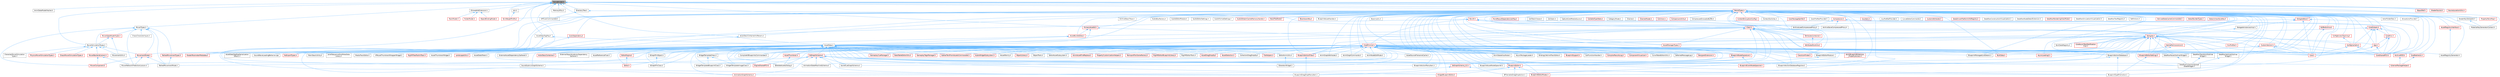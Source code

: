 digraph "StringBuilder.h"
{
 // INTERACTIVE_SVG=YES
 // LATEX_PDF_SIZE
  bgcolor="transparent";
  edge [fontname=Helvetica,fontsize=10,labelfontname=Helvetica,labelfontsize=10];
  node [fontname=Helvetica,fontsize=10,shape=box,height=0.2,width=0.4];
  Node1 [id="Node000001",label="StringBuilder.h",height=0.2,width=0.4,color="gray40", fillcolor="grey60", style="filled", fontcolor="black",tooltip=" "];
  Node1 -> Node2 [id="edge1_Node000001_Node000002",dir="back",color="steelblue1",style="solid",tooltip=" "];
  Node2 [id="Node000002",label="AnimDataModelHasher.h",height=0.2,width=0.4,color="grey40", fillcolor="white", style="filled",URL="$d1/d21/AnimDataModelHasher_8h.html",tooltip=" "];
  Node1 -> Node3 [id="edge2_Node000001_Node000003",dir="back",color="steelblue1",style="solid",tooltip=" "];
  Node3 [id="Node000003",label="AssetData.h",height=0.2,width=0.4,color="grey40", fillcolor="white", style="filled",URL="$d9/d19/AssetData_8h.html",tooltip=" "];
  Node3 -> Node4 [id="edge3_Node000003_Node000004",dir="back",color="steelblue1",style="solid",tooltip=" "];
  Node4 [id="Node000004",label="ActorDescContainer.h",height=0.2,width=0.4,color="red", fillcolor="#FFF0F0", style="filled",URL="$de/df0/ActorDescContainer_8h.html",tooltip=" "];
  Node3 -> Node28 [id="edge4_Node000003_Node000028",dir="back",color="steelblue1",style="solid",tooltip=" "];
  Node28 [id="Node000028",label="AnimAssetFindReplace.h",height=0.2,width=0.4,color="red", fillcolor="#FFF0F0", style="filled",URL="$d2/d3f/AnimAssetFindReplace_8h.html",tooltip=" "];
  Node3 -> Node32 [id="edge5_Node000003_Node000032",dir="back",color="steelblue1",style="solid",tooltip=" "];
  Node32 [id="Node000032",label="AnimationGraphSchema.h",height=0.2,width=0.4,color="red", fillcolor="#FFF0F0", style="filled",URL="$dc/d75/AnimationGraphSchema_8h.html",tooltip=" "];
  Node3 -> Node35 [id="edge6_Node000003_Node000035",dir="back",color="steelblue1",style="solid",tooltip=" "];
  Node35 [id="Node000035",label="AnimationStateMachineSchema.h",height=0.2,width=0.4,color="grey40", fillcolor="white", style="filled",URL="$d7/d8c/AnimationStateMachineSchema_8h.html",tooltip=" "];
  Node3 -> Node36 [id="edge7_Node000003_Node000036",dir="back",color="steelblue1",style="solid",tooltip=" "];
  Node36 [id="Node000036",label="AssetDataTagMapSerialization\lDetails.h",height=0.2,width=0.4,color="grey40", fillcolor="white", style="filled",URL="$d5/d67/AssetDataTagMapSerializationDetails_8h.html",tooltip=" "];
  Node3 -> Node37 [id="edge8_Node000003_Node000037",dir="back",color="steelblue1",style="solid",tooltip=" "];
  Node37 [id="Node000037",label="AssetDataToken.h",height=0.2,width=0.4,color="grey40", fillcolor="white", style="filled",URL="$d2/da5/AssetDataToken_8h.html",tooltip=" "];
  Node3 -> Node38 [id="edge9_Node000003_Node000038",dir="back",color="steelblue1",style="solid",tooltip=" "];
  Node38 [id="Node000038",label="AssetDragDropOp.h",height=0.2,width=0.4,color="red", fillcolor="#FFF0F0", style="filled",URL="$df/dda/AssetDragDropOp_8h.html",tooltip=" "];
  Node3 -> Node40 [id="edge10_Node000003_Node000040",dir="back",color="steelblue1",style="solid",tooltip=" "];
  Node40 [id="Node000040",label="AssetReferenceFixer.h",height=0.2,width=0.4,color="grey40", fillcolor="white", style="filled",URL="$dd/da4/AssetReferenceFixer_8h.html",tooltip=" "];
  Node3 -> Node41 [id="edge11_Node000003_Node000041",dir="back",color="steelblue1",style="solid",tooltip=" "];
  Node41 [id="Node000041",label="AssetRegistryGenerator.h",height=0.2,width=0.4,color="grey40", fillcolor="white", style="filled",URL="$df/dd1/AssetRegistryGenerator_8h.html",tooltip=" "];
  Node3 -> Node42 [id="edge12_Node000003_Node000042",dir="back",color="steelblue1",style="solid",tooltip=" "];
  Node42 [id="Node000042",label="AssetSelection.h",height=0.2,width=0.4,color="red", fillcolor="#FFF0F0", style="filled",URL="$d2/d2c/AssetSelection_8h.html",tooltip=" "];
  Node3 -> Node50 [id="edge13_Node000003_Node000050",dir="back",color="steelblue1",style="solid",tooltip=" "];
  Node50 [id="Node000050",label="AssetSourceFilenameCache.h",height=0.2,width=0.4,color="grey40", fillcolor="white", style="filled",URL="$dd/d16/AssetSourceFilenameCache_8h.html",tooltip=" "];
  Node3 -> Node51 [id="edge14_Node000003_Node000051",dir="back",color="steelblue1",style="solid",tooltip=" "];
  Node51 [id="Node000051",label="AssetThumbnail.h",height=0.2,width=0.4,color="red", fillcolor="#FFF0F0", style="filled",URL="$d7/d61/AssetThumbnail_8h.html",tooltip=" "];
  Node51 -> Node60 [id="edge15_Node000051_Node000060",dir="back",color="steelblue1",style="solid",tooltip=" "];
  Node60 [id="Node000060",label="SDeleteAssetsDialog.h",height=0.2,width=0.4,color="grey40", fillcolor="white", style="filled",URL="$d7/d0d/SDeleteAssetsDialog_8h.html",tooltip=" "];
  Node3 -> Node62 [id="edge16_Node000003_Node000062",dir="back",color="steelblue1",style="solid",tooltip=" "];
  Node62 [id="Node000062",label="AssetThumbnailWidget.h",height=0.2,width=0.4,color="grey40", fillcolor="white", style="filled",URL="$d8/d2a/AssetThumbnailWidget_8h.html",tooltip=" "];
  Node3 -> Node63 [id="edge17_Node000003_Node000063",dir="back",color="steelblue1",style="solid",tooltip=" "];
  Node63 [id="Node000063",label="AudioWidgetSubsystem.h",height=0.2,width=0.4,color="red", fillcolor="#FFF0F0", style="filled",URL="$de/d1b/AudioWidgetSubsystem_8h.html",tooltip=" "];
  Node3 -> Node65 [id="edge18_Node000003_Node000065",dir="back",color="steelblue1",style="solid",tooltip=" "];
  Node65 [id="Node000065",label="BlueprintActionDatabaseRegistrar.h",height=0.2,width=0.4,color="grey40", fillcolor="white", style="filled",URL="$d5/d5d/BlueprintActionDatabaseRegistrar_8h.html",tooltip=" "];
  Node3 -> Node66 [id="edge19_Node000003_Node000066",dir="back",color="steelblue1",style="solid",tooltip=" "];
  Node66 [id="Node000066",label="BlueprintAssetNodeSpawner.h",height=0.2,width=0.4,color="grey40", fillcolor="white", style="filled",URL="$d2/d56/BlueprintAssetNodeSpawner_8h.html",tooltip=" "];
  Node3 -> Node67 [id="edge20_Node000003_Node000067",dir="back",color="steelblue1",style="solid",tooltip=" "];
  Node67 [id="Node000067",label="CollectionDragDropOp.h",height=0.2,width=0.4,color="grey40", fillcolor="white", style="filled",URL="$d6/d23/CollectionDragDropOp_8h.html",tooltip=" "];
  Node3 -> Node68 [id="edge21_Node000003_Node000068",dir="back",color="steelblue1",style="solid",tooltip=" "];
  Node68 [id="Node000068",label="CompileAllBlueprintsCommandlet.h",height=0.2,width=0.4,color="grey40", fillcolor="white", style="filled",URL="$d4/d7d/CompileAllBlueprintsCommandlet_8h.html",tooltip=" "];
  Node3 -> Node69 [id="edge22_Node000003_Node000069",dir="back",color="steelblue1",style="solid",tooltip=" "];
  Node69 [id="Node000069",label="DataTableEditorUtils.h",height=0.2,width=0.4,color="red", fillcolor="#FFF0F0", style="filled",URL="$d6/d6f/DataTableEditorUtils_8h.html",tooltip=" "];
  Node3 -> Node71 [id="edge23_Node000003_Node000071",dir="back",color="steelblue1",style="solid",tooltip=" "];
  Node71 [id="Node000071",label="EdGraphSchema.h",height=0.2,width=0.4,color="red", fillcolor="#FFF0F0", style="filled",URL="$d2/dce/EdGraphSchema_8h.html",tooltip=" "];
  Node71 -> Node32 [id="edge24_Node000071_Node000032",dir="back",color="steelblue1",style="solid",tooltip=" "];
  Node71 -> Node35 [id="edge25_Node000071_Node000035",dir="back",color="steelblue1",style="solid",tooltip=" "];
  Node71 -> Node73 [id="edge26_Node000071_Node000073",dir="back",color="steelblue1",style="solid",tooltip=" "];
  Node73 [id="Node000073",label="BlueprintActionMenuItem.h",height=0.2,width=0.4,color="grey40", fillcolor="white", style="filled",URL="$d8/dca/BlueprintActionMenuItem_8h.html",tooltip=" "];
  Node71 -> Node75 [id="edge27_Node000071_Node000075",dir="back",color="steelblue1",style="solid",tooltip=" "];
  Node75 [id="Node000075",label="BlueprintDragDropMenuItem.h",height=0.2,width=0.4,color="grey40", fillcolor="white", style="filled",URL="$dc/deb/BlueprintDragDropMenuItem_8h.html",tooltip=" "];
  Node71 -> Node76 [id="edge28_Node000071_Node000076",dir="back",color="steelblue1",style="solid",tooltip=" "];
  Node76 [id="Node000076",label="BlueprintEditor.h",height=0.2,width=0.4,color="red", fillcolor="#FFF0F0", style="filled",URL="$df/d7d/BlueprintEditor_8h.html",tooltip=" "];
  Node76 -> Node77 [id="edge29_Node000076_Node000077",dir="back",color="steelblue1",style="solid",tooltip=" "];
  Node77 [id="Node000077",label="BPVariableDragDropAction.h",height=0.2,width=0.4,color="grey40", fillcolor="white", style="filled",URL="$dd/d23/BPVariableDragDropAction_8h.html",tooltip=" "];
  Node76 -> Node75 [id="edge30_Node000076_Node000075",dir="back",color="steelblue1",style="solid",tooltip=" "];
  Node76 -> Node78 [id="edge31_Node000076_Node000078",dir="back",color="steelblue1",style="solid",tooltip=" "];
  Node78 [id="Node000078",label="BlueprintEditorModes.h",height=0.2,width=0.4,color="red", fillcolor="#FFF0F0", style="filled",URL="$d9/d70/BlueprintEditorModes_8h.html",tooltip=" "];
  Node76 -> Node85 [id="edge32_Node000076_Node000085",dir="back",color="steelblue1",style="solid",tooltip=" "];
  Node85 [id="Node000085",label="WidgetBlueprintEditor.h",height=0.2,width=0.4,color="red", fillcolor="#FFF0F0", style="filled",URL="$d6/d04/WidgetBlueprintEditor_8h.html",tooltip=" "];
  Node71 -> Node253 [id="edge33_Node000071_Node000253",dir="back",color="steelblue1",style="solid",tooltip=" "];
  Node253 [id="Node000253",label="EdGraphSchema_K2.h",height=0.2,width=0.4,color="red", fillcolor="#FFF0F0", style="filled",URL="$d0/dcf/EdGraphSchema__K2_8h.html",tooltip=" "];
  Node253 -> Node32 [id="edge34_Node000253_Node000032",dir="back",color="steelblue1",style="solid",tooltip=" "];
  Node253 -> Node260 [id="edge35_Node000253_Node000260",dir="back",color="steelblue1",style="solid",tooltip=" "];
  Node260 [id="Node000260",label="BlueprintTypePromotion.h",height=0.2,width=0.4,color="grey40", fillcolor="white", style="filled",URL="$d2/d23/BlueprintTypePromotion_8h.html",tooltip=" "];
  Node71 -> Node128 [id="edge36_Node000071_Node000128",dir="back",color="steelblue1",style="solid",tooltip=" "];
  Node128 [id="Node000128",label="EngineSharedPCH.h",height=0.2,width=0.4,color="red", fillcolor="#FFF0F0", style="filled",URL="$dc/dbb/EngineSharedPCH_8h.html",tooltip=" "];
  Node71 -> Node459 [id="edge37_Node000071_Node000459",dir="back",color="steelblue1",style="solid",tooltip=" "];
  Node459 [id="Node000459",label="SoundCueGraphSchema.h",height=0.2,width=0.4,color="grey40", fillcolor="white", style="filled",URL="$d7/d4a/SoundCueGraphSchema_8h.html",tooltip=" "];
  Node71 -> Node126 [id="edge38_Node000071_Node000126",dir="back",color="steelblue1",style="solid",tooltip=" "];
  Node126 [id="Node000126",label="SoundSubmixGraphSchema.h",height=0.2,width=0.4,color="grey40", fillcolor="white", style="filled",URL="$dc/ddf/SoundSubmixGraphSchema_8h.html",tooltip=" "];
  Node3 -> Node253 [id="edge39_Node000003_Node000253",dir="back",color="steelblue1",style="solid",tooltip=" "];
  Node3 -> Node460 [id="edge40_Node000003_Node000460",dir="back",color="steelblue1",style="solid",tooltip=" "];
  Node460 [id="Node000460",label="Editor.h",height=0.2,width=0.4,color="red", fillcolor="#FFF0F0", style="filled",URL="$de/d6e/Editor_8h.html",tooltip=" "];
  Node3 -> Node614 [id="edge41_Node000003_Node000614",dir="back",color="steelblue1",style="solid",tooltip=" "];
  Node614 [id="Node000614",label="EditorAnimUtils.h",height=0.2,width=0.4,color="grey40", fillcolor="white", style="filled",URL="$d1/dd4/EditorAnimUtils_8h.html",tooltip=" "];
  Node614 -> Node555 [id="edge42_Node000614_Node000555",dir="back",color="steelblue1",style="solid",tooltip=" "];
  Node555 [id="Node000555",label="SSkeletonWidget.h",height=0.2,width=0.4,color="grey40", fillcolor="white", style="filled",URL="$dd/da7/SSkeletonWidget_8h.html",tooltip=" "];
  Node3 -> Node615 [id="edge43_Node000003_Node000615",dir="back",color="steelblue1",style="solid",tooltip=" "];
  Node615 [id="Node000615",label="EditorAssetSubsystem.h",height=0.2,width=0.4,color="grey40", fillcolor="white", style="filled",URL="$df/d69/EditorAssetSubsystem_8h.html",tooltip=" "];
  Node3 -> Node616 [id="edge44_Node000003_Node000616",dir="back",color="steelblue1",style="solid",tooltip=" "];
  Node616 [id="Node000616",label="EditorEngine.h",height=0.2,width=0.4,color="red", fillcolor="#FFF0F0", style="filled",URL="$da/d0c/EditorEngine_8h.html",tooltip=" "];
  Node616 -> Node460 [id="edge45_Node000616_Node000460",dir="back",color="steelblue1",style="solid",tooltip=" "];
  Node3 -> Node128 [id="edge46_Node000003_Node000128",dir="back",color="steelblue1",style="solid",tooltip=" "];
  Node3 -> Node619 [id="edge47_Node000003_Node000619",dir="back",color="steelblue1",style="solid",tooltip=" "];
  Node619 [id="Node000619",label="ExternalAssetDependencyGatherer.h",height=0.2,width=0.4,color="grey40", fillcolor="white", style="filled",URL="$da/dbe/ExternalAssetDependencyGatherer_8h.html",tooltip=" "];
  Node3 -> Node620 [id="edge48_Node000003_Node000620",dir="back",color="steelblue1",style="solid",tooltip=" "];
  Node620 [id="Node000620",label="ExternalObjectAndActorDependency\lGatherer.h",height=0.2,width=0.4,color="grey40", fillcolor="white", style="filled",URL="$d3/d4e/ExternalObjectAndActorDependencyGatherer_8h.html",tooltip=" "];
  Node3 -> Node621 [id="edge49_Node000003_Node000621",dir="back",color="steelblue1",style="solid",tooltip=" "];
  Node621 [id="Node000621",label="ExternalPackageHelper.h",height=0.2,width=0.4,color="red", fillcolor="#FFF0F0", style="filled",URL="$d3/d2f/ExternalPackageHelper_8h.html",tooltip=" "];
  Node3 -> Node623 [id="edge50_Node000003_Node000623",dir="back",color="steelblue1",style="solid",tooltip=" "];
  Node623 [id="Node000623",label="FileHelpers.h",height=0.2,width=0.4,color="red", fillcolor="#FFF0F0", style="filled",URL="$d9/d82/FileHelpers_8h.html",tooltip=" "];
  Node3 -> Node625 [id="edge51_Node000003_Node000625",dir="back",color="steelblue1",style="solid",tooltip=" "];
  Node625 [id="Node000625",label="GameplayCueManager.h",height=0.2,width=0.4,color="red", fillcolor="#FFF0F0", style="filled",URL="$d7/d4e/GameplayCueManager_8h.html",tooltip=" "];
  Node3 -> Node628 [id="edge52_Node000003_Node000628",dir="back",color="steelblue1",style="solid",tooltip=" "];
  Node628 [id="Node000628",label="GameplayTagsManager.h",height=0.2,width=0.4,color="red", fillcolor="#FFF0F0", style="filled",URL="$d5/dc9/GameplayTagsManager_8h.html",tooltip=" "];
  Node3 -> Node700 [id="edge53_Node000003_Node000700",dir="back",color="steelblue1",style="solid",tooltip=" "];
  Node700 [id="Node000700",label="GatherTextFromAssetsCommandlet.h",height=0.2,width=0.4,color="red", fillcolor="#FFF0F0", style="filled",URL="$df/da5/GatherTextFromAssetsCommandlet_8h.html",tooltip=" "];
  Node3 -> Node701 [id="edge54_Node000003_Node000701",dir="back",color="steelblue1",style="solid",tooltip=" "];
  Node701 [id="Node000701",label="IAssetFamily.h",height=0.2,width=0.4,color="grey40", fillcolor="white", style="filled",URL="$d5/d12/IAssetFamily_8h.html",tooltip=" "];
  Node3 -> Node702 [id="edge55_Node000003_Node000702",dir="back",color="steelblue1",style="solid",tooltip=" "];
  Node702 [id="Node000702",label="LandscapeUtils.h",height=0.2,width=0.4,color="red", fillcolor="#FFF0F0", style="filled",URL="$d0/dc0/LandscapeUtils_8h.html",tooltip=" "];
  Node3 -> Node713 [id="edge56_Node000003_Node000713",dir="back",color="steelblue1",style="solid",tooltip=" "];
  Node713 [id="Node000713",label="LevelSequenceShotMetaData\lLibrary.h",height=0.2,width=0.4,color="grey40", fillcolor="white", style="filled",URL="$d2/d37/LevelSequenceShotMetaDataLibrary_8h.html",tooltip=" "];
  Node3 -> Node714 [id="edge57_Node000003_Node000714",dir="back",color="steelblue1",style="solid",tooltip=" "];
  Node714 [id="Node000714",label="MediaTrackEditor.h",height=0.2,width=0.4,color="grey40", fillcolor="white", style="filled",URL="$d0/d41/MediaTrackEditor_8h.html",tooltip=" "];
  Node3 -> Node715 [id="edge58_Node000003_Node000715",dir="back",color="steelblue1",style="solid",tooltip=" "];
  Node715 [id="Node000715",label="NoExportTypes.h",height=0.2,width=0.4,color="red", fillcolor="#FFF0F0", style="filled",URL="$d3/d21/NoExportTypes_8h.html",tooltip=" "];
  Node3 -> Node820 [id="edge59_Node000003_Node000820",dir="back",color="steelblue1",style="solid",tooltip=" "];
  Node820 [id="Node000820",label="ObjectLibrary.h",height=0.2,width=0.4,color="red", fillcolor="#FFF0F0", style="filled",URL="$d8/de1/ObjectLibrary_8h.html",tooltip=" "];
  Node3 -> Node822 [id="edge60_Node000003_Node000822",dir="back",color="steelblue1",style="solid",tooltip=" "];
  Node822 [id="Node000822",label="ObjectTools.h",height=0.2,width=0.4,color="grey40", fillcolor="white", style="filled",URL="$d3/d71/ObjectTools_8h.html",tooltip=" "];
  Node3 -> Node823 [id="edge61_Node000003_Node000823",dir="back",color="steelblue1",style="solid",tooltip=" "];
  Node823 [id="Node000823",label="PropertyCustomizationHelpers.h",height=0.2,width=0.4,color="red", fillcolor="#FFF0F0", style="filled",URL="$d7/dd0/PropertyCustomizationHelpers_8h.html",tooltip=" "];
  Node3 -> Node825 [id="edge62_Node000003_Node000825",dir="back",color="steelblue1",style="solid",tooltip=" "];
  Node825 [id="Node000825",label="ReimportFbxSceneFactory.h",height=0.2,width=0.4,color="red", fillcolor="#FFF0F0", style="filled",URL="$dc/d5f/ReimportFbxSceneFactory_8h.html",tooltip=" "];
  Node3 -> Node274 [id="edge63_Node000003_Node000274",dir="back",color="steelblue1",style="solid",tooltip=" "];
  Node274 [id="Node000274",label="RigVMEditorBlueprintLibrary.h",height=0.2,width=0.4,color="red", fillcolor="#FFF0F0", style="filled",URL="$d9/d31/RigVMEditorBlueprintLibrary_8h.html",tooltip=" "];
  Node3 -> Node826 [id="edge64_Node000003_Node000826",dir="back",color="steelblue1",style="solid",tooltip=" "];
  Node826 [id="Node000826",label="RigVMEditorTools.h",height=0.2,width=0.4,color="grey40", fillcolor="white", style="filled",URL="$d5/ddd/RigVMEditorTools_8h.html",tooltip=" "];
  Node3 -> Node287 [id="edge65_Node000003_Node000287",dir="back",color="steelblue1",style="solid",tooltip=" "];
  Node287 [id="Node000287",label="RigVMTreeToolkitTask.h",height=0.2,width=0.4,color="red", fillcolor="#FFF0F0", style="filled",URL="$d1/dd5/RigVMTreeToolkitTask_8h.html",tooltip=" "];
  Node3 -> Node60 [id="edge66_Node000003_Node000060",dir="back",color="steelblue1",style="solid",tooltip=" "];
  Node3 -> Node231 [id="edge67_Node000003_Node000231",dir="back",color="steelblue1",style="solid",tooltip=" "];
  Node231 [id="Node000231",label="SGraphPinClass.h",height=0.2,width=0.4,color="grey40", fillcolor="white", style="filled",URL="$df/d8d/SGraphPinClass_8h.html",tooltip=" "];
  Node3 -> Node230 [id="edge68_Node000003_Node000230",dir="back",color="steelblue1",style="solid",tooltip=" "];
  Node230 [id="Node000230",label="SGraphPinObject.h",height=0.2,width=0.4,color="grey40", fillcolor="white", style="filled",URL="$da/dd6/SGraphPinObject_8h.html",tooltip=" "];
  Node230 -> Node231 [id="edge69_Node000230_Node000231",dir="back",color="steelblue1",style="solid",tooltip=" "];
  Node3 -> Node555 [id="edge70_Node000003_Node000555",dir="back",color="steelblue1",style="solid",tooltip=" "];
  Node3 -> Node459 [id="edge71_Node000003_Node000459",dir="back",color="steelblue1",style="solid",tooltip=" "];
  Node3 -> Node126 [id="edge72_Node000003_Node000126",dir="back",color="steelblue1",style="solid",tooltip=" "];
  Node3 -> Node827 [id="edge73_Node000003_Node000827",dir="back",color="steelblue1",style="solid",tooltip=" "];
  Node827 [id="Node000827",label="SoundWaveLoadingBehavior.cpp",height=0.2,width=0.4,color="grey40", fillcolor="white", style="filled",URL="$d7/d95/SoundWaveLoadingBehavior_8cpp.html",tooltip=" "];
  Node3 -> Node828 [id="edge74_Node000003_Node000828",dir="back",color="steelblue1",style="solid",tooltip=" "];
  Node828 [id="Node000828",label="VPAssetThumbnailWrapperWidget.h",height=0.2,width=0.4,color="grey40", fillcolor="white", style="filled",URL="$d8/da8/VPAssetThumbnailWrapperWidget_8h.html",tooltip=" "];
  Node3 -> Node85 [id="edge75_Node000003_Node000085",dir="back",color="steelblue1",style="solid",tooltip=" "];
  Node3 -> Node829 [id="edge76_Node000003_Node000829",dir="back",color="steelblue1",style="solid",tooltip=" "];
  Node829 [id="Node000829",label="WidgetTemplateBlueprintClass.h",height=0.2,width=0.4,color="grey40", fillcolor="white", style="filled",URL="$d4/d8e/WidgetTemplateBlueprintClass_8h.html",tooltip=" "];
  Node3 -> Node830 [id="edge77_Node000003_Node000830",dir="back",color="steelblue1",style="solid",tooltip=" "];
  Node830 [id="Node000830",label="WidgetTemplateClass.h",height=0.2,width=0.4,color="grey40", fillcolor="white", style="filled",URL="$df/da5/WidgetTemplateClass_8h.html",tooltip=" "];
  Node830 -> Node829 [id="edge78_Node000830_Node000829",dir="back",color="steelblue1",style="solid",tooltip=" "];
  Node830 -> Node831 [id="edge79_Node000830_Node000831",dir="back",color="steelblue1",style="solid",tooltip=" "];
  Node831 [id="Node000831",label="WidgetTemplateImageClass.h",height=0.2,width=0.4,color="grey40", fillcolor="white", style="filled",URL="$d1/d00/WidgetTemplateImageClass_8h.html",tooltip=" "];
  Node3 -> Node831 [id="edge80_Node000003_Node000831",dir="back",color="steelblue1",style="solid",tooltip=" "];
  Node1 -> Node832 [id="edge81_Node000001_Node000832",dir="back",color="steelblue1",style="solid",tooltip=" "];
  Node832 [id="Node000832",label="AssetDataTagMap.h",height=0.2,width=0.4,color="grey40", fillcolor="white", style="filled",URL="$d5/d16/AssetDataTagMap_8h.html",tooltip=" "];
  Node832 -> Node3 [id="edge82_Node000832_Node000003",dir="back",color="steelblue1",style="solid",tooltip=" "];
  Node832 -> Node36 [id="edge83_Node000832_Node000036",dir="back",color="steelblue1",style="solid",tooltip=" "];
  Node1 -> Node833 [id="edge84_Node000001_Node000833",dir="back",color="steelblue1",style="solid",tooltip=" "];
  Node833 [id="Node000833",label="DiffCookCommandlet.h",height=0.2,width=0.4,color="grey40", fillcolor="white", style="filled",URL="$d9/d77/DiffCookCommandlet_8h.html",tooltip=" "];
  Node1 -> Node834 [id="edge85_Node000001_Node000834",dir="back",color="steelblue1",style="solid",tooltip=" "];
  Node834 [id="Node000834",label="DirectoryTree.h",height=0.2,width=0.4,color="grey40", fillcolor="white", style="filled",URL="$de/d6a/DirectoryTree_8h.html",tooltip=" "];
  Node834 -> Node833 [id="edge86_Node000834_Node000833",dir="back",color="steelblue1",style="solid",tooltip=" "];
  Node834 -> Node835 [id="edge87_Node000834_Node000835",dir="back",color="steelblue1",style="solid",tooltip=" "];
  Node835 [id="Node000835",label="NamePermissionList.h",height=0.2,width=0.4,color="red", fillcolor="#FFF0F0", style="filled",URL="$da/de8/NamePermissionList_8h.html",tooltip=" "];
  Node835 -> Node838 [id="edge88_Node000835_Node000838",dir="back",color="steelblue1",style="solid",tooltip=" "];
  Node838 [id="Node000838",label="BlueprintActionDatabase.h",height=0.2,width=0.4,color="grey40", fillcolor="white", style="filled",URL="$d4/dae/BlueprintActionDatabase_8h.html",tooltip=" "];
  Node838 -> Node65 [id="edge89_Node000838_Node000065",dir="back",color="steelblue1",style="solid",tooltip=" "];
  Node838 -> Node260 [id="edge90_Node000838_Node000260",dir="back",color="steelblue1",style="solid",tooltip=" "];
  Node835 -> Node444 [id="edge91_Node000835_Node000444",dir="back",color="steelblue1",style="solid",tooltip=" "];
  Node444 [id="Node000444",label="BlueprintEditorSettings.h",height=0.2,width=0.4,color="red", fillcolor="#FFF0F0", style="filled",URL="$d4/dbc/BlueprintEditorSettings_8h.html",tooltip=" "];
  Node444 -> Node260 [id="edge92_Node000444_Node000260",dir="back",color="steelblue1",style="solid",tooltip=" "];
  Node1 -> Node845 [id="edge93_Node000001_Node000845",dir="back",color="steelblue1",style="solid",tooltip=" "];
  Node845 [id="Node000845",label="IGroupableExtension.h",height=0.2,width=0.4,color="grey40", fillcolor="white", style="filled",URL="$df/da7/IGroupableExtension_8h.html",tooltip=" "];
  Node845 -> Node846 [id="edge94_Node000845_Node000846",dir="back",color="steelblue1",style="solid",tooltip=" "];
  Node846 [id="Node000846",label="FolderModel.h",height=0.2,width=0.4,color="red", fillcolor="#FFF0F0", style="filled",URL="$d4/d1d/FolderModel_8h.html",tooltip=" "];
  Node845 -> Node588 [id="edge95_Node000845_Node000588",dir="back",color="steelblue1",style="solid",tooltip=" "];
  Node588 [id="Node000588",label="ObjectBindingModel.h",height=0.2,width=0.4,color="red", fillcolor="#FFF0F0", style="filled",URL="$de/dbc/ObjectBindingModel_8h.html",tooltip=" "];
  Node845 -> Node848 [id="edge96_Node000845_Node000848",dir="back",color="steelblue1",style="solid",tooltip=" "];
  Node848 [id="Node000848",label="TrackModel.h",height=0.2,width=0.4,color="red", fillcolor="#FFF0F0", style="filled",URL="$db/d94/TrackModel_8h.html",tooltip=" "];
  Node1 -> Node851 [id="edge97_Node000001_Node000851",dir="back",color="steelblue1",style="solid",tooltip=" "];
  Node851 [id="Node000851",label="Join.h",height=0.2,width=0.4,color="grey40", fillcolor="white", style="filled",URL="$d4/d48/Join_8h.html",tooltip=" "];
  Node851 -> Node852 [id="edge98_Node000851_Node000852",dir="back",color="steelblue1",style="solid",tooltip=" "];
  Node852 [id="Node000852",label="SkinWeightProfile.h",height=0.2,width=0.4,color="red", fillcolor="#FFF0F0", style="filled",URL="$d9/d1f/SkinWeightProfile_8h.html",tooltip=" "];
  Node1 -> Node868 [id="edge99_Node000001_Node000868",dir="back",color="steelblue1",style="solid",tooltip=" "];
  Node868 [id="Node000868",label="MaterialKeyGeneratorContext.h",height=0.2,width=0.4,color="grey40", fillcolor="white", style="filled",URL="$d5/d37/MaterialKeyGeneratorContext_8h.html",tooltip=" "];
  Node1 -> Node869 [id="edge100_Node000001_Node000869",dir="back",color="steelblue1",style="solid",tooltip=" "];
  Node869 [id="Node000869",label="MemStackUtility.h",height=0.2,width=0.4,color="grey40", fillcolor="white", style="filled",URL="$d3/d58/MemStackUtility_8h.html",tooltip=" "];
  Node1 -> Node870 [id="edge101_Node000001_Node000870",dir="back",color="steelblue1",style="solid",tooltip=" "];
  Node870 [id="Node000870",label="MemoryMisc.h",height=0.2,width=0.4,color="grey40", fillcolor="white", style="filled",URL="$d4/dc9/MemoryMisc_8h.html",tooltip=" "];
  Node1 -> Node678 [id="edge102_Node000001_Node000678",dir="back",color="steelblue1",style="solid",tooltip=" "];
  Node678 [id="Node000678",label="MoverSimulationTypes.h",height=0.2,width=0.4,color="grey40", fillcolor="white", style="filled",URL="$db/d92/MoverSimulationTypes_8h.html",tooltip=" "];
  Node678 -> Node679 [id="edge103_Node000678_Node000679",dir="back",color="steelblue1",style="solid",tooltip=" "];
  Node679 [id="Node000679",label="ChaosMoverSimulationTypes.h",height=0.2,width=0.4,color="red", fillcolor="#FFF0F0", style="filled",URL="$d5/de5/ChaosMoverSimulationTypes_8h.html",tooltip=" "];
  Node678 -> Node683 [id="edge104_Node000678_Node000683",dir="back",color="steelblue1",style="solid",tooltip=" "];
  Node683 [id="Node000683",label="CharacterMoverSimulation\lTypes.h",height=0.2,width=0.4,color="grey40", fillcolor="white", style="filled",URL="$df/dcc/CharacterMoverSimulationTypes_8h.html",tooltip=" "];
  Node678 -> Node636 [id="edge105_Node000678_Node000636",dir="back",color="steelblue1",style="solid",tooltip=" "];
  Node636 [id="Node000636",label="MovementMode.h",height=0.2,width=0.4,color="red", fillcolor="#FFF0F0", style="filled",URL="$d1/de0/MovementMode_8h.html",tooltip=" "];
  Node636 -> Node653 [id="edge106_Node000636_Node000653",dir="back",color="steelblue1",style="solid",tooltip=" "];
  Node653 [id="Node000653",label="MoverComponent.h",height=0.2,width=0.4,color="red", fillcolor="#FFF0F0", style="filled",URL="$dc/d95/MoverComponent_8h.html",tooltip=" "];
  Node636 -> Node664 [id="edge107_Node000636_Node000664",dir="back",color="steelblue1",style="solid",tooltip=" "];
  Node664 [id="Node000664",label="MoverNetworkPredictionLiaison.h",height=0.2,width=0.4,color="grey40", fillcolor="white", style="filled",URL="$d3/da4/MoverNetworkPredictionLiaison_8h.html",tooltip=" "];
  Node636 -> Node666 [id="edge108_Node000636_Node000666",dir="back",color="steelblue1",style="solid",tooltip=" "];
  Node666 [id="Node000666",label="PathedMovementMode.h",height=0.2,width=0.4,color="grey40", fillcolor="white", style="filled",URL="$d7/de0/PathedMovementMode_8h.html",tooltip=" "];
  Node678 -> Node677 [id="edge109_Node000678_Node000677",dir="back",color="steelblue1",style="solid",tooltip=" "];
  Node677 [id="Node000677",label="MovementUtils.h",height=0.2,width=0.4,color="grey40", fillcolor="white", style="filled",URL="$d0/d54/MovementUtils_8h.html",tooltip=" "];
  Node678 -> Node684 [id="edge110_Node000678_Node000684",dir="back",color="steelblue1",style="solid",tooltip=" "];
  Node684 [id="Node000684",label="MoverBackendLiaison.h",height=0.2,width=0.4,color="red", fillcolor="#FFF0F0", style="filled",URL="$dc/dce/MoverBackendLiaison_8h.html",tooltip=" "];
  Node684 -> Node653 [id="edge111_Node000684_Node000653",dir="back",color="steelblue1",style="solid",tooltip=" "];
  Node684 -> Node664 [id="edge112_Node000684_Node000664",dir="back",color="steelblue1",style="solid",tooltip=" "];
  Node678 -> Node686 [id="edge113_Node000678_Node000686",dir="back",color="steelblue1",style="solid",tooltip=" "];
  Node686 [id="Node000686",label="PhysicsMoverSimulationTypes.h",height=0.2,width=0.4,color="red", fillcolor="#FFF0F0", style="filled",URL="$d1/d2f/PhysicsMoverSimulationTypes_8h.html",tooltip=" "];
  Node1 -> Node634 [id="edge114_Node000001_Node000634",dir="back",color="steelblue1",style="solid",tooltip=" "];
  Node634 [id="Node000634",label="MoverTypes.h",height=0.2,width=0.4,color="grey40", fillcolor="white", style="filled",URL="$dd/d3e/MoverTypes_8h.html",tooltip=" "];
  Node634 -> Node635 [id="edge115_Node000634_Node000635",dir="back",color="steelblue1",style="solid",tooltip=" "];
  Node635 [id="Node000635",label="ChaosCharacterInputs.h",height=0.2,width=0.4,color="grey40", fillcolor="white", style="filled",URL="$de/dde/ChaosCharacterInputs_8h.html",tooltip=" "];
  Node634 -> Node636 [id="edge116_Node000634_Node000636",dir="back",color="steelblue1",style="solid",tooltip=" "];
  Node634 -> Node653 [id="edge117_Node000634_Node000653",dir="back",color="steelblue1",style="solid",tooltip=" "];
  Node634 -> Node673 [id="edge118_Node000634_Node000673",dir="back",color="steelblue1",style="solid",tooltip=" "];
  Node673 [id="Node000673",label="MoverDataModelTypes.h",height=0.2,width=0.4,color="red", fillcolor="#FFF0F0", style="filled",URL="$d7/d8d/MoverDataModelTypes_8h.html",tooltip=" "];
  Node673 -> Node677 [id="edge119_Node000673_Node000677",dir="back",color="steelblue1",style="solid",tooltip=" "];
  Node673 -> Node678 [id="edge120_Node000673_Node000678",dir="back",color="steelblue1",style="solid",tooltip=" "];
  Node634 -> Node664 [id="edge121_Node000634_Node000664",dir="back",color="steelblue1",style="solid",tooltip=" "];
  Node634 -> Node678 [id="edge122_Node000634_Node000678",dir="back",color="steelblue1",style="solid",tooltip=" "];
  Node634 -> Node666 [id="edge123_Node000634_Node000666",dir="back",color="steelblue1",style="solid",tooltip=" "];
  Node634 -> Node689 [id="edge124_Node000634_Node000689",dir="back",color="steelblue1",style="solid",tooltip=" "];
  Node689 [id="Node000689",label="PathedMovementTypes.h",height=0.2,width=0.4,color="red", fillcolor="#FFF0F0", style="filled",URL="$d2/d5f/PathedMovementTypes_8h.html",tooltip=" "];
  Node689 -> Node666 [id="edge125_Node000689_Node000666",dir="back",color="steelblue1",style="solid",tooltip=" "];
  Node1 -> Node871 [id="edge126_Node000001_Node000871",dir="back",color="steelblue1",style="solid",tooltip=" "];
  Node871 [id="Node000871",label="NameTypes.h",height=0.2,width=0.4,color="red", fillcolor="#FFF0F0", style="filled",URL="$d6/d35/NameTypes_8h.html",tooltip=" "];
  Node871 -> Node872 [id="edge127_Node000871_Node000872",dir="back",color="steelblue1",style="solid",tooltip=" "];
  Node872 [id="Node000872",label="ActorDescContainerInitParams.h",height=0.2,width=0.4,color="grey40", fillcolor="white", style="filled",URL="$d1/da9/ActorDescContainerInitParams_8h.html",tooltip=" "];
  Node872 -> Node4 [id="edge128_Node000872_Node000004",dir="back",color="steelblue1",style="solid",tooltip=" "];
  Node871 -> Node873 [id="edge129_Node000871_Node000873",dir="back",color="steelblue1",style="solid",tooltip=" "];
  Node873 [id="Node000873",label="ActorFolderDesc.h",height=0.2,width=0.4,color="grey40", fillcolor="white", style="filled",URL="$d8/d9b/ActorFolderDesc_8h.html",tooltip=" "];
  Node871 -> Node874 [id="edge130_Node000871_Node000874",dir="back",color="steelblue1",style="solid",tooltip=" "];
  Node874 [id="Node000874",label="AllocationsProvider.h",height=0.2,width=0.4,color="grey40", fillcolor="white", style="filled",URL="$d5/d27/AllocationsProvider_8h.html",tooltip=" "];
  Node871 -> Node875 [id="edge131_Node000871_Node000875",dir="back",color="steelblue1",style="solid",tooltip=" "];
  Node875 [id="Node000875",label="AnimBlueprintExtension\l_PropertyAccess.h",height=0.2,width=0.4,color="red", fillcolor="#FFF0F0", style="filled",URL="$d2/db8/AnimBlueprintExtension__PropertyAccess_8h.html",tooltip=" "];
  Node871 -> Node877 [id="edge132_Node000871_Node000877",dir="back",color="steelblue1",style="solid",tooltip=" "];
  Node877 [id="Node000877",label="AnimGraphAttributes.h",height=0.2,width=0.4,color="grey40", fillcolor="white", style="filled",URL="$d3/d40/AnimGraphAttributes_8h.html",tooltip=" "];
  Node871 -> Node878 [id="edge133_Node000871_Node000878",dir="back",color="steelblue1",style="solid",tooltip=" "];
  Node878 [id="Node000878",label="AnimGraphCommands.h",height=0.2,width=0.4,color="grey40", fillcolor="white", style="filled",URL="$d8/d15/AnimGraphCommands_8h.html",tooltip=" "];
  Node871 -> Node879 [id="edge134_Node000871_Node000879",dir="back",color="steelblue1",style="solid",tooltip=" "];
  Node879 [id="Node000879",label="AnimNodeEditMode.h",height=0.2,width=0.4,color="grey40", fillcolor="white", style="filled",URL="$df/df6/AnimNodeEditMode_8h.html",tooltip=" "];
  Node871 -> Node880 [id="edge135_Node000871_Node000880",dir="back",color="steelblue1",style="solid",tooltip=" "];
  Node880 [id="Node000880",label="AnimStateAliasNode.h",height=0.2,width=0.4,color="grey40", fillcolor="white", style="filled",URL="$d1/dd2/AnimStateAliasNode_8h.html",tooltip=" "];
  Node871 -> Node881 [id="edge136_Node000871_Node000881",dir="back",color="steelblue1",style="solid",tooltip=" "];
  Node881 [id="Node000881",label="App.h",height=0.2,width=0.4,color="red", fillcolor="#FFF0F0", style="filled",URL="$de/d8b/App_8h.html",tooltip=" "];
  Node881 -> Node883 [id="edge137_Node000881_Node000883",dir="back",color="steelblue1",style="solid",tooltip=" "];
  Node883 [id="Node000883",label="Core.h",height=0.2,width=0.4,color="red", fillcolor="#FFF0F0", style="filled",URL="$d6/dd7/Core_8h.html",tooltip=" "];
  Node881 -> Node890 [id="edge138_Node000881_Node000890",dir="back",color="steelblue1",style="solid",tooltip=" "];
  Node890 [id="Node000890",label="CoreSharedPCH.h",height=0.2,width=0.4,color="red", fillcolor="#FFF0F0", style="filled",URL="$d8/de5/CoreSharedPCH_8h.html",tooltip=" "];
  Node871 -> Node1464 [id="edge139_Node000871_Node001464",dir="back",color="steelblue1",style="solid",tooltip=" "];
  Node1464 [id="Node001464",label="ArchiveLoadCompressedProxy.h",height=0.2,width=0.4,color="grey40", fillcolor="white", style="filled",URL="$d0/deb/ArchiveLoadCompressedProxy_8h.html",tooltip=" "];
  Node871 -> Node1465 [id="edge140_Node000871_Node001465",dir="back",color="steelblue1",style="solid",tooltip=" "];
  Node1465 [id="Node001465",label="ArchiveMD5.h",height=0.2,width=0.4,color="red", fillcolor="#FFF0F0", style="filled",URL="$d8/d7f/ArchiveMD5_8h.html",tooltip=" "];
  Node1465 -> Node621 [id="edge141_Node001465_Node000621",dir="back",color="steelblue1",style="solid",tooltip=" "];
  Node871 -> Node1467 [id="edge142_Node000871_Node001467",dir="back",color="steelblue1",style="solid",tooltip=" "];
  Node1467 [id="Node001467",label="ArchiveSaveCompressedProxy.h",height=0.2,width=0.4,color="grey40", fillcolor="white", style="filled",URL="$d4/dee/ArchiveSaveCompressedProxy_8h.html",tooltip=" "];
  Node871 -> Node1468 [id="edge143_Node000871_Node001468",dir="back",color="steelblue1",style="solid",tooltip=" "];
  Node1468 [id="Node001468",label="ArchiveStackTrace.h",height=0.2,width=0.4,color="grey40", fillcolor="white", style="filled",URL="$d9/d16/ArchiveStackTrace_8h.html",tooltip=" "];
  Node871 -> Node1469 [id="edge144_Node000871_Node001469",dir="back",color="steelblue1",style="solid",tooltip=" "];
  Node1469 [id="Node001469",label="AssetBundleData.h",height=0.2,width=0.4,color="red", fillcolor="#FFF0F0", style="filled",URL="$df/d47/AssetBundleData_8h.html",tooltip=" "];
  Node1469 -> Node3 [id="edge145_Node001469_Node000003",dir="back",color="steelblue1",style="solid",tooltip=" "];
  Node1469 -> Node715 [id="edge146_Node001469_Node000715",dir="back",color="steelblue1",style="solid",tooltip=" "];
  Node871 -> Node3 [id="edge147_Node000871_Node000003",dir="back",color="steelblue1",style="solid",tooltip=" "];
  Node871 -> Node1538 [id="edge148_Node000871_Node001538",dir="back",color="steelblue1",style="solid",tooltip=" "];
  Node1538 [id="Node001538",label="AssetManagerTypes.h",height=0.2,width=0.4,color="red", fillcolor="#FFF0F0", style="filled",URL="$d6/d98/AssetManagerTypes_8h.html",tooltip=" "];
  Node871 -> Node41 [id="edge149_Node000871_Node000041",dir="back",color="steelblue1",style="solid",tooltip=" "];
  Node871 -> Node1540 [id="edge150_Node000871_Node001540",dir="back",color="steelblue1",style="solid",tooltip=" "];
  Node1540 [id="Node001540",label="AssetRegistryInterface.h",height=0.2,width=0.4,color="red", fillcolor="#FFF0F0", style="filled",URL="$d5/d26/AssetRegistryInterface_8h.html",tooltip=" "];
  Node1540 -> Node41 [id="edge151_Node001540_Node000041",dir="back",color="steelblue1",style="solid",tooltip=" "];
  Node871 -> Node1542 [id="edge152_Node000871_Node001542",dir="back",color="steelblue1",style="solid",tooltip=" "];
  Node1542 [id="Node001542",label="AsyncLoading2.h",height=0.2,width=0.4,color="red", fillcolor="#FFF0F0", style="filled",URL="$dd/db7/AsyncLoading2_8h.html",tooltip=" "];
  Node871 -> Node1544 [id="edge153_Node000871_Node001544",dir="back",color="steelblue1",style="solid",tooltip=" "];
  Node1544 [id="Node001544",label="AsyncPackageLoader.h",height=0.2,width=0.4,color="grey40", fillcolor="white", style="filled",URL="$d6/de5/AsyncPackageLoader_8h.html",tooltip=" "];
  Node871 -> Node1545 [id="edge154_Node000871_Node001545",dir="back",color="steelblue1",style="solid",tooltip=" "];
  Node1545 [id="Node001545",label="AttributesContainer.h",height=0.2,width=0.4,color="red", fillcolor="#FFF0F0", style="filled",URL="$d7/db7/AttributesContainer_8h.html",tooltip=" "];
  Node1545 -> Node1546 [id="edge155_Node001545_Node001546",dir="back",color="steelblue1",style="solid",tooltip=" "];
  Node1546 [id="Node001546",label="AttributesRuntime.h",height=0.2,width=0.4,color="red", fillcolor="#FFF0F0", style="filled",URL="$dc/dc1/AttributesRuntime_8h.html",tooltip=" "];
  Node871 -> Node1546 [id="edge156_Node000871_Node001546",dir="back",color="steelblue1",style="solid",tooltip=" "];
  Node871 -> Node1586 [id="edge157_Node000871_Node001586",dir="back",color="steelblue1",style="solid",tooltip=" "];
  Node1586 [id="Node001586",label="AudioBusFactory.h",height=0.2,width=0.4,color="grey40", fillcolor="white", style="filled",URL="$d5/d9a/AudioBusFactory_8h.html",tooltip=" "];
  Node871 -> Node575 [id="edge158_Node000871_Node000575",dir="back",color="steelblue1",style="solid",tooltip=" "];
  Node575 [id="Node000575",label="AudioEditorModule.h",height=0.2,width=0.4,color="grey40", fillcolor="white", style="filled",URL="$d4/d28/AudioEditorModule_8h.html",tooltip=" "];
  Node871 -> Node1587 [id="edge159_Node000871_Node001587",dir="back",color="steelblue1",style="solid",tooltip=" "];
  Node1587 [id="Node001587",label="AudioEditorSettings.h",height=0.2,width=0.4,color="grey40", fillcolor="white", style="filled",URL="$da/d86/AudioEditorSettings_8h.html",tooltip=" "];
  Node871 -> Node1588 [id="edge160_Node000871_Node001588",dir="back",color="steelblue1",style="solid",tooltip=" "];
  Node1588 [id="Node001588",label="AudioFormatSettings.h",height=0.2,width=0.4,color="grey40", fillcolor="white", style="filled",URL="$d7/d79/AudioFormatSettings_8h.html",tooltip=" "];
  Node871 -> Node1589 [id="edge161_Node000871_Node001589",dir="back",color="steelblue1",style="solid",tooltip=" "];
  Node1589 [id="Node001589",label="AudioStreamCacheMemoryHandle.h",height=0.2,width=0.4,color="red", fillcolor="#FFF0F0", style="filled",URL="$db/d11/AudioStreamCacheMemoryHandle_8h.html",tooltip=" "];
  Node871 -> Node77 [id="edge162_Node000871_Node000077",dir="back",color="steelblue1",style="solid",tooltip=" "];
  Node871 -> Node1593 [id="edge163_Node000871_Node001593",dir="back",color="steelblue1",style="solid",tooltip=" "];
  Node1593 [id="Node001593",label="BaseTreeNode.h",height=0.2,width=0.4,color="red", fillcolor="#FFF0F0", style="filled",URL="$da/dbe/BaseTreeNode_8h.html",tooltip=" "];
  Node871 -> Node1606 [id="edge164_Node000871_Node001606",dir="back",color="steelblue1",style="solid",tooltip=" "];
  Node1606 [id="Node001606",label="BindingLifetimeTrackEditor.h",height=0.2,width=0.4,color="grey40", fillcolor="white", style="filled",URL="$db/d3c/BindingLifetimeTrackEditor_8h.html",tooltip=" "];
  Node871 -> Node1607 [id="edge165_Node000871_Node001607",dir="back",color="steelblue1",style="solid",tooltip=" "];
  Node1607 [id="Node001607",label="BlackboardKey.h",height=0.2,width=0.4,color="red", fillcolor="#FFF0F0", style="filled",URL="$dd/d8f/BlackboardKey_8h.html",tooltip=" "];
  Node871 -> Node838 [id="edge166_Node000871_Node000838",dir="back",color="steelblue1",style="solid",tooltip=" "];
  Node871 -> Node1674 [id="edge167_Node000871_Node001674",dir="back",color="steelblue1",style="solid",tooltip=" "];
  Node1674 [id="Node001674",label="BlueprintActionFilter.h",height=0.2,width=0.4,color="red", fillcolor="#FFF0F0", style="filled",URL="$d5/d2a/BlueprintActionFilter_8h.html",tooltip=" "];
  Node1674 -> Node75 [id="edge168_Node001674_Node000075",dir="back",color="steelblue1",style="solid",tooltip=" "];
  Node871 -> Node73 [id="edge169_Node000871_Node000073",dir="back",color="steelblue1",style="solid",tooltip=" "];
  Node871 -> Node1736 [id="edge170_Node000871_Node001736",dir="back",color="steelblue1",style="solid",tooltip=" "];
  Node1736 [id="Node001736",label="BlueprintAssetHandler.h",height=0.2,width=0.4,color="grey40", fillcolor="white", style="filled",URL="$d0/d84/BlueprintAssetHandler_8h.html",tooltip=" "];
  Node871 -> Node75 [id="edge171_Node000871_Node000075",dir="back",color="steelblue1",style="solid",tooltip=" "];
  Node871 -> Node76 [id="edge172_Node000871_Node000076",dir="back",color="steelblue1",style="solid",tooltip=" "];
  Node871 -> Node78 [id="edge173_Node000871_Node000078",dir="back",color="steelblue1",style="solid",tooltip=" "];
  Node871 -> Node576 [id="edge174_Node000871_Node000576",dir="back",color="steelblue1",style="solid",tooltip=" "];
  Node576 [id="Node000576",label="BlueprintEditorModule.h",height=0.2,width=0.4,color="grey40", fillcolor="white", style="filled",URL="$df/d39/BlueprintEditorModule_8h.html",tooltip=" "];
  Node576 -> Node76 [id="edge175_Node000576_Node000076",dir="back",color="steelblue1",style="solid",tooltip=" "];
  Node871 -> Node444 [id="edge176_Node000871_Node000444",dir="back",color="steelblue1",style="solid",tooltip=" "];
  Node871 -> Node173 [id="edge177_Node000871_Node000173",dir="back",color="steelblue1",style="solid",tooltip=" "];
  Node173 [id="Node000173",label="BlueprintEventNodeSpawner.h",height=0.2,width=0.4,color="red", fillcolor="#FFF0F0", style="filled",URL="$d4/dd3/BlueprintEventNodeSpawner_8h.html",tooltip=" "];
  Node871 -> Node1737 [id="edge178_Node000871_Node001737",dir="back",color="steelblue1",style="solid",tooltip=" "];
  Node1737 [id="Node001737",label="BlueprintManagedListDetails.h",height=0.2,width=0.4,color="grey40", fillcolor="white", style="filled",URL="$da/d22/BlueprintManagedListDetails_8h.html",tooltip=" "];
  Node871 -> Node1738 [id="edge179_Node000871_Node001738",dir="back",color="steelblue1",style="solid",tooltip=" "];
  Node1738 [id="Node001738",label="BlueprintNodeSignature.h",height=0.2,width=0.4,color="red", fillcolor="#FFF0F0", style="filled",URL="$d0/d2a/BlueprintNodeSignature_8h.html",tooltip=" "];
  Node1738 -> Node66 [id="edge180_Node001738_Node000066",dir="back",color="steelblue1",style="solid",tooltip=" "];
  Node1738 -> Node173 [id="edge181_Node001738_Node000173",dir="back",color="steelblue1",style="solid",tooltip=" "];
  Node871 -> Node1739 [id="edge182_Node000871_Node001739",dir="back",color="steelblue1",style="solid",tooltip=" "];
  Node1739 [id="Node001739",label="BlueprintSupport.h",height=0.2,width=0.4,color="red", fillcolor="#FFF0F0", style="filled",URL="$d1/d6c/BlueprintSupport_8h.html",tooltip=" "];
  Node871 -> Node260 [id="edge183_Node000871_Node000260",dir="back",color="steelblue1",style="solid",tooltip=" "];
  Node871 -> Node1808 [id="edge184_Node000871_Node001808",dir="back",color="steelblue1",style="solid",tooltip=" "];
  Node1808 [id="Node001808",label="Bookmarks.h",height=0.2,width=0.4,color="grey40", fillcolor="white", style="filled",URL="$d0/d69/Bookmarks_8h.html",tooltip=" "];
  Node871 -> Node1809 [id="edge185_Node000871_Node001809",dir="back",color="steelblue1",style="solid",tooltip=" "];
  Node1809 [id="Node001809",label="Box2D.h",height=0.2,width=0.4,color="red", fillcolor="#FFF0F0", style="filled",URL="$d3/d1c/Box2D_8h.html",tooltip=" "];
  Node1809 -> Node2066 [id="edge186_Node001809_Node002066",dir="back",color="steelblue1",style="solid",tooltip=" "];
  Node2066 [id="Node002066",label="Class.h",height=0.2,width=0.4,color="red", fillcolor="#FFF0F0", style="filled",URL="$d4/d05/Class_8h.html",tooltip=" "];
  Node2066 -> Node1469 [id="edge187_Node002066_Node001469",dir="back",color="steelblue1",style="solid",tooltip=" "];
  Node2066 -> Node3 [id="edge188_Node002066_Node000003",dir="back",color="steelblue1",style="solid",tooltip=" "];
  Node2066 -> Node1538 [id="edge189_Node002066_Node001538",dir="back",color="steelblue1",style="solid",tooltip=" "];
  Node2066 -> Node1545 [id="edge190_Node002066_Node001545",dir="back",color="steelblue1",style="solid",tooltip=" "];
  Node2066 -> Node1546 [id="edge191_Node002066_Node001546",dir="back",color="steelblue1",style="solid",tooltip=" "];
  Node2066 -> Node63 [id="edge192_Node002066_Node000063",dir="back",color="steelblue1",style="solid",tooltip=" "];
  Node2066 -> Node77 [id="edge193_Node002066_Node000077",dir="back",color="steelblue1",style="solid",tooltip=" "];
  Node2066 -> Node65 [id="edge194_Node002066_Node000065",dir="back",color="steelblue1",style="solid",tooltip=" "];
  Node2066 -> Node1674 [id="edge195_Node002066_Node001674",dir="back",color="steelblue1",style="solid",tooltip=" "];
  Node2066 -> Node66 [id="edge196_Node002066_Node000066",dir="back",color="steelblue1",style="solid",tooltip=" "];
  Node2066 -> Node444 [id="edge197_Node002066_Node000444",dir="back",color="steelblue1",style="solid",tooltip=" "];
  Node2066 -> Node173 [id="edge198_Node002066_Node000173",dir="back",color="steelblue1",style="solid",tooltip=" "];
  Node2066 -> Node4067 [id="edge199_Node002066_Node004067",dir="back",color="steelblue1",style="solid",tooltip=" "];
  Node4067 [id="Node004067",label="ClassIconFinder.h",height=0.2,width=0.4,color="red", fillcolor="#FFF0F0", style="filled",URL="$dc/d62/ClassIconFinder_8h.html",tooltip=" "];
  Node2066 -> Node253 [id="edge200_Node002066_Node000253",dir="back",color="steelblue1",style="solid",tooltip=" "];
  Node1809 -> Node883 [id="edge201_Node001809_Node000883",dir="back",color="steelblue1",style="solid",tooltip=" "];
  Node1809 -> Node5416 [id="edge202_Node001809_Node005416",dir="back",color="steelblue1",style="solid",tooltip=" "];
  Node5416 [id="Node005416",label="CoreMinimal.h",height=0.2,width=0.4,color="red", fillcolor="#FFF0F0", style="filled",URL="$d7/d67/CoreMinimal_8h.html",tooltip=" "];
  Node5416 -> Node4 [id="edge203_Node005416_Node000004",dir="back",color="steelblue1",style="solid",tooltip=" "];
  Node5416 -> Node28 [id="edge204_Node005416_Node000028",dir="back",color="steelblue1",style="solid",tooltip=" "];
  Node5416 -> Node875 [id="edge205_Node005416_Node000875",dir="back",color="steelblue1",style="solid",tooltip=" "];
  Node5416 -> Node877 [id="edge206_Node005416_Node000877",dir="back",color="steelblue1",style="solid",tooltip=" "];
  Node5416 -> Node878 [id="edge207_Node005416_Node000878",dir="back",color="steelblue1",style="solid",tooltip=" "];
  Node5416 -> Node879 [id="edge208_Node005416_Node000879",dir="back",color="steelblue1",style="solid",tooltip=" "];
  Node5416 -> Node880 [id="edge209_Node005416_Node000880",dir="back",color="steelblue1",style="solid",tooltip=" "];
  Node5416 -> Node32 [id="edge210_Node005416_Node000032",dir="back",color="steelblue1",style="solid",tooltip=" "];
  Node5416 -> Node35 [id="edge211_Node005416_Node000035",dir="back",color="steelblue1",style="solid",tooltip=" "];
  Node5416 -> Node1465 [id="edge212_Node005416_Node001465",dir="back",color="steelblue1",style="solid",tooltip=" "];
  Node5416 -> Node38 [id="edge213_Node005416_Node000038",dir="back",color="steelblue1",style="solid",tooltip=" "];
  Node5416 -> Node42 [id="edge214_Node005416_Node000042",dir="back",color="steelblue1",style="solid",tooltip=" "];
  Node5416 -> Node50 [id="edge215_Node005416_Node000050",dir="back",color="steelblue1",style="solid",tooltip=" "];
  Node5416 -> Node51 [id="edge216_Node005416_Node000051",dir="back",color="steelblue1",style="solid",tooltip=" "];
  Node5416 -> Node1542 [id="edge217_Node005416_Node001542",dir="back",color="steelblue1",style="solid",tooltip=" "];
  Node5416 -> Node1544 [id="edge218_Node005416_Node001544",dir="back",color="steelblue1",style="solid",tooltip=" "];
  Node5416 -> Node63 [id="edge219_Node005416_Node000063",dir="back",color="steelblue1",style="solid",tooltip=" "];
  Node5416 -> Node77 [id="edge220_Node005416_Node000077",dir="back",color="steelblue1",style="solid",tooltip=" "];
  Node5416 -> Node1606 [id="edge221_Node005416_Node001606",dir="back",color="steelblue1",style="solid",tooltip=" "];
  Node5416 -> Node838 [id="edge222_Node005416_Node000838",dir="back",color="steelblue1",style="solid",tooltip=" "];
  Node5416 -> Node65 [id="edge223_Node005416_Node000065",dir="back",color="steelblue1",style="solid",tooltip=" "];
  Node5416 -> Node1674 [id="edge224_Node005416_Node001674",dir="back",color="steelblue1",style="solid",tooltip=" "];
  Node5416 -> Node73 [id="edge225_Node005416_Node000073",dir="back",color="steelblue1",style="solid",tooltip=" "];
  Node5416 -> Node66 [id="edge226_Node005416_Node000066",dir="back",color="steelblue1",style="solid",tooltip=" "];
  Node5416 -> Node75 [id="edge227_Node005416_Node000075",dir="back",color="steelblue1",style="solid",tooltip=" "];
  Node5416 -> Node76 [id="edge228_Node005416_Node000076",dir="back",color="steelblue1",style="solid",tooltip=" "];
  Node5416 -> Node78 [id="edge229_Node005416_Node000078",dir="back",color="steelblue1",style="solid",tooltip=" "];
  Node5416 -> Node576 [id="edge230_Node005416_Node000576",dir="back",color="steelblue1",style="solid",tooltip=" "];
  Node5416 -> Node444 [id="edge231_Node005416_Node000444",dir="back",color="steelblue1",style="solid",tooltip=" "];
  Node5416 -> Node173 [id="edge232_Node005416_Node000173",dir="back",color="steelblue1",style="solid",tooltip=" "];
  Node5416 -> Node1737 [id="edge233_Node005416_Node001737",dir="back",color="steelblue1",style="solid",tooltip=" "];
  Node5416 -> Node1738 [id="edge234_Node005416_Node001738",dir="back",color="steelblue1",style="solid",tooltip=" "];
  Node5416 -> Node1739 [id="edge235_Node005416_Node001739",dir="back",color="steelblue1",style="solid",tooltip=" "];
  Node5416 -> Node260 [id="edge236_Node005416_Node000260",dir="back",color="steelblue1",style="solid",tooltip=" "];
  Node5416 -> Node5613 [id="edge237_Node005416_Node005613",dir="back",color="steelblue1",style="solid",tooltip=" "];
  Node5613 [id="Node005613",label="BulkData.h",height=0.2,width=0.4,color="red", fillcolor="#FFF0F0", style="filled",URL="$d4/d8e/BulkData_8h.html",tooltip=" "];
  Node5416 -> Node141 [id="edge238_Node005416_Node000141",dir="back",color="steelblue1",style="solid",tooltip=" "];
  Node141 [id="Node000141",label="CallFunctionHandler.h",height=0.2,width=0.4,color="grey40", fillcolor="white", style="filled",URL="$d3/d6d/CallFunctionHandler_8h.html",tooltip=" "];
  Node5416 -> Node4067 [id="edge239_Node005416_Node004067",dir="back",color="steelblue1",style="solid",tooltip=" "];
  Node5416 -> Node67 [id="edge240_Node005416_Node000067",dir="back",color="steelblue1",style="solid",tooltip=" "];
  Node5416 -> Node68 [id="edge241_Node005416_Node000068",dir="back",color="steelblue1",style="solid",tooltip=" "];
  Node5416 -> Node2121 [id="edge242_Node005416_Node002121",dir="back",color="steelblue1",style="solid",tooltip=" "];
  Node2121 [id="Node002121",label="CompilerResultsLog.h",height=0.2,width=0.4,color="red", fillcolor="#FFF0F0", style="filled",URL="$dc/d68/CompilerResultsLog_8h.html",tooltip=" "];
  Node5416 -> Node2234 [id="edge243_Node005416_Node002234",dir="back",color="steelblue1",style="solid",tooltip=" "];
  Node2234 [id="Node002234",label="ComponentVisualizer.h",height=0.2,width=0.4,color="red", fillcolor="#FFF0F0", style="filled",URL="$d3/d9b/ComponentVisualizer_8h.html",tooltip=" "];
  Node5416 -> Node883 [id="edge244_Node005416_Node000883",dir="back",color="steelblue1",style="solid",tooltip=" "];
  Node5416 -> Node5819 [id="edge245_Node005416_Node005819",dir="back",color="steelblue1",style="solid",tooltip=" "];
  Node5819 [id="Node005819",label="CoreRedirects.h",height=0.2,width=0.4,color="red", fillcolor="#FFF0F0", style="filled",URL="$d1/d15/CoreRedirects_8h.html",tooltip=" "];
  Node5819 -> Node621 [id="edge246_Node005819_Node000621",dir="back",color="steelblue1",style="solid",tooltip=" "];
  Node5416 -> Node890 [id="edge247_Node005416_Node000890",dir="back",color="steelblue1",style="solid",tooltip=" "];
  Node5416 -> Node4597 [id="edge248_Node005416_Node004597",dir="back",color="steelblue1",style="solid",tooltip=" "];
  Node4597 [id="Node004597",label="CurveTableEditorUtils.h",height=0.2,width=0.4,color="grey40", fillcolor="white", style="filled",URL="$d5/dac/CurveTableEditorUtils_8h.html",tooltip=" "];
  Node5416 -> Node69 [id="edge249_Node005416_Node000069",dir="back",color="steelblue1",style="solid",tooltip=" "];
  Node5416 -> Node3855 [id="edge250_Node005416_Node003855",dir="back",color="steelblue1",style="solid",tooltip=" "];
  Node3855 [id="Node003855",label="DataflowCollectionSpread\lSheetWidget.h",height=0.2,width=0.4,color="grey40", fillcolor="white", style="filled",URL="$da/da3/DataflowCollectionSpreadSheetWidget_8h.html",tooltip=" "];
  Node5416 -> Node3856 [id="edge251_Node005416_Node003856",dir="back",color="steelblue1",style="solid",tooltip=" "];
  Node3856 [id="Node003856",label="DataflowFacesOutlinerWidget.h",height=0.2,width=0.4,color="grey40", fillcolor="white", style="filled",URL="$d1/d1c/DataflowFacesOutlinerWidget_8h.html",tooltip=" "];
  Node3856 -> Node3855 [id="edge252_Node003856_Node003855",dir="back",color="steelblue1",style="solid",tooltip=" "];
  Node5416 -> Node3857 [id="edge253_Node005416_Node003857",dir="back",color="steelblue1",style="solid",tooltip=" "];
  Node3857 [id="Node003857",label="DataflowTransformOutliner\lWidget.h",height=0.2,width=0.4,color="grey40", fillcolor="white", style="filled",URL="$d8/df9/DataflowTransformOutlinerWidget_8h.html",tooltip=" "];
  Node3857 -> Node3855 [id="edge254_Node003857_Node003855",dir="back",color="steelblue1",style="solid",tooltip=" "];
  Node5416 -> Node3858 [id="edge255_Node005416_Node003858",dir="back",color="steelblue1",style="solid",tooltip=" "];
  Node3858 [id="Node003858",label="DataflowVerticesOutliner\lWidget.h",height=0.2,width=0.4,color="grey40", fillcolor="white", style="filled",URL="$dd/deb/DataflowVerticesOutlinerWidget_8h.html",tooltip=" "];
  Node3858 -> Node3855 [id="edge256_Node003858_Node003855",dir="back",color="steelblue1",style="solid",tooltip=" "];
  Node5416 -> Node5870 [id="edge257_Node005416_Node005870",dir="back",color="steelblue1",style="solid",tooltip=" "];
  Node5870 [id="Node005870",label="DeferredMessageLog.h",height=0.2,width=0.4,color="grey40", fillcolor="white", style="filled",URL="$dc/d9e/DeferredMessageLog_8h.html",tooltip=" "];
  Node5416 -> Node4434 [id="edge258_Node005416_Node004434",dir="back",color="steelblue1",style="solid",tooltip=" "];
  Node4434 [id="Node004434",label="DesignerExtension.h",height=0.2,width=0.4,color="red", fillcolor="#FFF0F0", style="filled",URL="$d2/d1b/DesignerExtension_8h.html",tooltip=" "];
  Node5416 -> Node71 [id="edge259_Node005416_Node000071",dir="back",color="steelblue1",style="solid",tooltip=" "];
  Node5416 -> Node253 [id="edge260_Node005416_Node000253",dir="back",color="steelblue1",style="solid",tooltip=" "];
  Node5416 -> Node460 [id="edge261_Node005416_Node000460",dir="back",color="steelblue1",style="solid",tooltip=" "];
  Node5416 -> Node614 [id="edge262_Node005416_Node000614",dir="back",color="steelblue1",style="solid",tooltip=" "];
  Node5416 -> Node615 [id="edge263_Node005416_Node000615",dir="back",color="steelblue1",style="solid",tooltip=" "];
  Node5416 -> Node616 [id="edge264_Node005416_Node000616",dir="back",color="steelblue1",style="solid",tooltip=" "];
  Node5416 -> Node623 [id="edge265_Node005416_Node000623",dir="back",color="steelblue1",style="solid",tooltip=" "];
  Node5416 -> Node625 [id="edge266_Node005416_Node000625",dir="back",color="steelblue1",style="solid",tooltip=" "];
  Node5416 -> Node628 [id="edge267_Node005416_Node000628",dir="back",color="steelblue1",style="solid",tooltip=" "];
  Node5416 -> Node700 [id="edge268_Node005416_Node000700",dir="back",color="steelblue1",style="solid",tooltip=" "];
  Node5416 -> Node701 [id="edge269_Node005416_Node000701",dir="back",color="steelblue1",style="solid",tooltip=" "];
  Node5416 -> Node702 [id="edge270_Node005416_Node000702",dir="back",color="steelblue1",style="solid",tooltip=" "];
  Node5416 -> Node869 [id="edge271_Node005416_Node000869",dir="back",color="steelblue1",style="solid",tooltip=" "];
  Node5416 -> Node636 [id="edge272_Node005416_Node000636",dir="back",color="steelblue1",style="solid",tooltip=" "];
  Node5416 -> Node664 [id="edge273_Node005416_Node000664",dir="back",color="steelblue1",style="solid",tooltip=" "];
  Node5416 -> Node820 [id="edge274_Node005416_Node000820",dir="back",color="steelblue1",style="solid",tooltip=" "];
  Node5416 -> Node822 [id="edge275_Node005416_Node000822",dir="back",color="steelblue1",style="solid",tooltip=" "];
  Node5416 -> Node666 [id="edge276_Node005416_Node000666",dir="back",color="steelblue1",style="solid",tooltip=" "];
  Node5416 -> Node689 [id="edge277_Node005416_Node000689",dir="back",color="steelblue1",style="solid",tooltip=" "];
  Node5416 -> Node823 [id="edge278_Node005416_Node000823",dir="back",color="steelblue1",style="solid",tooltip=" "];
  Node5416 -> Node825 [id="edge279_Node005416_Node000825",dir="back",color="steelblue1",style="solid",tooltip=" "];
  Node5416 -> Node274 [id="edge280_Node005416_Node000274",dir="back",color="steelblue1",style="solid",tooltip=" "];
  Node5416 -> Node826 [id="edge281_Node005416_Node000826",dir="back",color="steelblue1",style="solid",tooltip=" "];
  Node5416 -> Node60 [id="edge282_Node005416_Node000060",dir="back",color="steelblue1",style="solid",tooltip=" "];
  Node5416 -> Node231 [id="edge283_Node005416_Node000231",dir="back",color="steelblue1",style="solid",tooltip=" "];
  Node5416 -> Node230 [id="edge284_Node005416_Node000230",dir="back",color="steelblue1",style="solid",tooltip=" "];
  Node5416 -> Node555 [id="edge285_Node005416_Node000555",dir="back",color="steelblue1",style="solid",tooltip=" "];
  Node5416 -> Node7131 [id="edge286_Node005416_Node007131",dir="back",color="steelblue1",style="solid",tooltip=" "];
  Node7131 [id="Node007131",label="ShaderParameterMetadata.h",height=0.2,width=0.4,color="red", fillcolor="#FFF0F0", style="filled",URL="$d6/df9/ShaderParameterMetadata_8h.html",tooltip=" "];
  Node5416 -> Node459 [id="edge287_Node005416_Node000459",dir="back",color="steelblue1",style="solid",tooltip=" "];
  Node5416 -> Node85 [id="edge288_Node005416_Node000085",dir="back",color="steelblue1",style="solid",tooltip=" "];
  Node5416 -> Node829 [id="edge289_Node005416_Node000829",dir="back",color="steelblue1",style="solid",tooltip=" "];
  Node5416 -> Node830 [id="edge290_Node005416_Node000830",dir="back",color="steelblue1",style="solid",tooltip=" "];
  Node5416 -> Node831 [id="edge291_Node005416_Node000831",dir="back",color="steelblue1",style="solid",tooltip=" "];
  Node1809 -> Node890 [id="edge292_Node001809_Node000890",dir="back",color="steelblue1",style="solid",tooltip=" "];
  Node1809 -> Node715 [id="edge293_Node001809_Node000715",dir="back",color="steelblue1",style="solid",tooltip=" "];
  Node871 -> Node7399 [id="edge294_Node000871_Node007399",dir="back",color="steelblue1",style="solid",tooltip=" "];
  Node7399 [id="Node007399",label="BufferArchive.h",height=0.2,width=0.4,color="red", fillcolor="#FFF0F0", style="filled",URL="$df/d5a/BufferArchive_8h.html",tooltip=" "];
  Node7399 -> Node883 [id="edge295_Node007399_Node000883",dir="back",color="steelblue1",style="solid",tooltip=" "];
  Node871 -> Node7401 [id="edge296_Node000871_Node007401",dir="back",color="steelblue1",style="solid",tooltip=" "];
  Node7401 [id="Node007401",label="BuildResultDependenciesMap.h",height=0.2,width=0.4,color="red", fillcolor="#FFF0F0", style="filled",URL="$da/d87/BuildResultDependenciesMap_8h.html",tooltip=" "];
  Node871 -> Node5613 [id="edge297_Node000871_Node005613",dir="back",color="steelblue1",style="solid",tooltip=" "];
  Node871 -> Node7402 [id="edge298_Node000871_Node007402",dir="back",color="steelblue1",style="solid",tooltip=" "];
  Node7402 [id="Node007402",label="BulkDataRegistry.h",height=0.2,width=0.4,color="grey40", fillcolor="white", style="filled",URL="$da/db4/BulkDataRegistry_8h.html",tooltip=" "];
  Node871 -> Node141 [id="edge299_Node000871_Node000141",dir="back",color="steelblue1",style="solid",tooltip=" "];
  Node871 -> Node603 [id="edge300_Node000871_Node000603",dir="back",color="steelblue1",style="solid",tooltip=" "];
  Node603 [id="Node000603",label="CallStackViewer.h",height=0.2,width=0.4,color="grey40", fillcolor="white", style="filled",URL="$db/dc3/CallStackViewer_8h.html",tooltip=" "];
  Node871 -> Node6484 [id="edge301_Node000871_Node006484",dir="back",color="steelblue1",style="solid",tooltip=" "];
  Node6484 [id="Node006484",label="Callstack.h",height=0.2,width=0.4,color="grey40", fillcolor="white", style="filled",URL="$df/d6a/Callstack_8h.html",tooltip=" "];
  Node871 -> Node5123 [id="edge302_Node000871_Node005123",dir="back",color="steelblue1",style="solid",tooltip=" "];
  Node5123 [id="Node005123",label="CaptureCardMediaSource.h",height=0.2,width=0.4,color="grey40", fillcolor="white", style="filled",URL="$d7/d73/CaptureCardMediaSource_8h.html",tooltip=" "];
  Node871 -> Node7403 [id="edge303_Node000871_Node007403",dir="back",color="steelblue1",style="solid",tooltip=" "];
  Node7403 [id="Node007403",label="CastableTypeTable.h",height=0.2,width=0.4,color="red", fillcolor="#FFF0F0", style="filled",URL="$d4/dab/CastableTypeTable_8h.html",tooltip=" "];
  Node871 -> Node3689 [id="edge304_Node000871_Node003689",dir="back",color="steelblue1",style="solid",tooltip=" "];
  Node3689 [id="Node003689",label="CategoryModel.h",height=0.2,width=0.4,color="grey40", fillcolor="white", style="filled",URL="$db/dfe/CategoryModel_8h.html",tooltip=" "];
  Node871 -> Node7440 [id="edge305_Node000871_Node007440",dir="back",color="steelblue1",style="solid",tooltip=" "];
  Node7440 [id="Node007440",label="Channel.h",height=0.2,width=0.4,color="grey40", fillcolor="white", style="filled",URL="$db/d1c/Developer_2TraceServices_2Public_2TraceServices_2Model_2Channel_8h.html",tooltip=" "];
  Node871 -> Node3690 [id="edge306_Node000871_Node003690",dir="back",color="steelblue1",style="solid",tooltip=" "];
  Node3690 [id="Node003690",label="ChannelModel.h",height=0.2,width=0.4,color="red", fillcolor="#FFF0F0", style="filled",URL="$de/d30/ChannelModel_8h.html",tooltip=" "];
  Node871 -> Node2066 [id="edge307_Node000871_Node002066",dir="back",color="steelblue1",style="solid",tooltip=" "];
  Node871 -> Node4067 [id="edge308_Node000871_Node004067",dir="back",color="steelblue1",style="solid",tooltip=" "];
  Node871 -> Node6860 [id="edge309_Node000871_Node006860",dir="back",color="steelblue1",style="solid",tooltip=" "];
  Node6860 [id="Node006860",label="Common.h",height=0.2,width=0.4,color="red", fillcolor="#FFF0F0", style="filled",URL="$d3/d79/Plugins_2Runtime_2Harmonix_2Source_2HarmonixMetasound_2Public_2HarmonixMetasound_2Common_8h.html",tooltip=" "];
  Node871 -> Node7441 [id="edge310_Node000871_Node007441",dir="back",color="steelblue1",style="solid",tooltip=" "];
  Node7441 [id="Node007441",label="ComparisonUtility.h",height=0.2,width=0.4,color="red", fillcolor="#FFF0F0", style="filled",URL="$de/d93/ComparisonUtility_8h.html",tooltip=" "];
  Node871 -> Node2121 [id="edge311_Node000871_Node002121",dir="back",color="steelblue1",style="solid",tooltip=" "];
  Node871 -> Node2234 [id="edge312_Node000871_Node002234",dir="back",color="steelblue1",style="solid",tooltip=" "];
  Node871 -> Node7442 [id="edge313_Node000871_Node007442",dir="back",color="steelblue1",style="solid",tooltip=" "];
  Node7442 [id="Node007442",label="CompressedGrowableBuffer.h",height=0.2,width=0.4,color="grey40", fillcolor="white", style="filled",URL="$d0/dc7/CompressedGrowableBuffer_8h.html",tooltip=" "];
  Node871 -> Node7443 [id="edge314_Node000871_Node007443",dir="back",color="steelblue1",style="solid",tooltip=" "];
  Node7443 [id="Node007443",label="Compression.h",height=0.2,width=0.4,color="red", fillcolor="#FFF0F0", style="filled",URL="$db/d9c/Compression_8h.html",tooltip=" "];
  Node7443 -> Node1464 [id="edge315_Node007443_Node001464",dir="back",color="steelblue1",style="solid",tooltip=" "];
  Node7443 -> Node1467 [id="edge316_Node007443_Node001467",dir="back",color="steelblue1",style="solid",tooltip=" "];
  Node7443 -> Node883 [id="edge317_Node007443_Node000883",dir="back",color="steelblue1",style="solid",tooltip=" "];
  Node7443 -> Node890 [id="edge318_Node007443_Node000890",dir="back",color="steelblue1",style="solid",tooltip=" "];
  Node871 -> Node7444 [id="edge319_Node000871_Node007444",dir="back",color="steelblue1",style="solid",tooltip=" "];
  Node7444 [id="Node007444",label="ConfigAccessTracking.h",height=0.2,width=0.4,color="red", fillcolor="#FFF0F0", style="filled",URL="$d6/d13/ConfigAccessTracking_8h.html",tooltip=" "];
  Node7444 -> Node7446 [id="edge320_Node007444_Node007446",dir="back",color="steelblue1",style="solid",tooltip=" "];
  Node7446 [id="Node007446",label="ConfigCacheIni.h",height=0.2,width=0.4,color="red", fillcolor="#FFF0F0", style="filled",URL="$dd/d3f/ConfigCacheIni_8h.html",tooltip=" "];
  Node7446 -> Node883 [id="edge321_Node007446_Node000883",dir="back",color="steelblue1",style="solid",tooltip=" "];
  Node7446 -> Node890 [id="edge322_Node007446_Node000890",dir="back",color="steelblue1",style="solid",tooltip=" "];
  Node871 -> Node7446 [id="edge323_Node000871_Node007446",dir="back",color="steelblue1",style="solid",tooltip=" "];
  Node871 -> Node7450 [id="edge324_Node000871_Node007450",dir="back",color="steelblue1",style="solid",tooltip=" "];
  Node7450 [id="Node007450",label="ContentEncryptionConfig.h",height=0.2,width=0.4,color="red", fillcolor="#FFF0F0", style="filled",URL="$d4/dff/ContentEncryptionConfig_8h.html",tooltip=" "];
  Node871 -> Node7451 [id="edge325_Node000871_Node007451",dir="back",color="steelblue1",style="solid",tooltip=" "];
  Node7451 [id="Node007451",label="ContextSwitches.h",height=0.2,width=0.4,color="grey40", fillcolor="white", style="filled",URL="$da/da0/ContextSwitches_8h.html",tooltip=" "];
  Node871 -> Node7452 [id="edge326_Node000871_Node007452",dir="back",color="steelblue1",style="solid",tooltip=" "];
  Node7452 [id="Node007452",label="CookDependency.h",height=0.2,width=0.4,color="red", fillcolor="#FFF0F0", style="filled",URL="$de/d82/CookDependency_8h.html",tooltip=" "];
  Node7452 -> Node827 [id="edge327_Node007452_Node000827",dir="back",color="steelblue1",style="solid",tooltip=" "];
  Node871 -> Node7454 [id="edge328_Node000871_Node007454",dir="back",color="steelblue1",style="solid",tooltip=" "];
  Node7454 [id="Node007454",label="CookPackageSplitter.h",height=0.2,width=0.4,color="red", fillcolor="#FFF0F0", style="filled",URL="$da/db3/CookPackageSplitter_8h.html",tooltip=" "];
  Node871 -> Node7455 [id="edge329_Node000871_Node007455",dir="back",color="steelblue1",style="solid",tooltip=" "];
  Node7455 [id="Node007455",label="CookProfilerProvider.h",height=0.2,width=0.4,color="grey40", fillcolor="white", style="filled",URL="$d8/d93/CookProfilerProvider_8h.html",tooltip=" "];
  Node871 -> Node883 [id="edge330_Node000871_Node000883",dir="back",color="steelblue1",style="solid",tooltip=" "];
  Node871 -> Node7456 [id="edge331_Node000871_Node007456",dir="back",color="steelblue1",style="solid",tooltip=" "];
  Node7456 [id="Node007456",label="CoreAsyncTaskNotification\lImpl.h",height=0.2,width=0.4,color="red", fillcolor="#FFF0F0", style="filled",URL="$dd/d5a/CoreAsyncTaskNotificationImpl_8h.html",tooltip=" "];
  Node871 -> Node7457 [id="edge332_Node000871_Node007457",dir="back",color="steelblue1",style="solid",tooltip=" "];
  Node7457 [id="Node007457",label="CoreGlobals.h",height=0.2,width=0.4,color="red", fillcolor="#FFF0F0", style="filled",URL="$d5/d8c/CoreGlobals_8h.html",tooltip=" "];
  Node7457 -> Node881 [id="edge333_Node007457_Node000881",dir="back",color="steelblue1",style="solid",tooltip=" "];
  Node7457 -> Node7446 [id="edge334_Node007457_Node007446",dir="back",color="steelblue1",style="solid",tooltip=" "];
  Node7457 -> Node883 [id="edge335_Node007457_Node000883",dir="back",color="steelblue1",style="solid",tooltip=" "];
  Node7457 -> Node5416 [id="edge336_Node007457_Node005416",dir="back",color="steelblue1",style="solid",tooltip=" "];
  Node7457 -> Node7464 [id="edge337_Node007457_Node007464",dir="back",color="steelblue1",style="solid",tooltip=" "];
  Node7464 [id="Node007464",label="CoreMisc.h",height=0.2,width=0.4,color="red", fillcolor="#FFF0F0", style="filled",URL="$d8/d97/CoreMisc_8h.html",tooltip=" "];
  Node7464 -> Node881 [id="edge338_Node007464_Node000881",dir="back",color="steelblue1",style="solid",tooltip=" "];
  Node7464 -> Node883 [id="edge339_Node007464_Node000883",dir="back",color="steelblue1",style="solid",tooltip=" "];
  Node7464 -> Node890 [id="edge340_Node007464_Node000890",dir="back",color="steelblue1",style="solid",tooltip=" "];
  Node7457 -> Node890 [id="edge341_Node007457_Node000890",dir="back",color="steelblue1",style="solid",tooltip=" "];
  Node871 -> Node5416 [id="edge342_Node000871_Node005416",dir="back",color="steelblue1",style="solid",tooltip=" "];
  Node871 -> Node7464 [id="edge343_Node000871_Node007464",dir="back",color="steelblue1",style="solid",tooltip=" "];
  Node871 -> Node5819 [id="edge344_Node000871_Node005819",dir="back",color="steelblue1",style="solid",tooltip=" "];
  Node871 -> Node890 [id="edge345_Node000871_Node000890",dir="back",color="steelblue1",style="solid",tooltip=" "];
  Node871 -> Node7778 [id="edge346_Node000871_Node007778",dir="back",color="steelblue1",style="solid",tooltip=" "];
  Node7778 [id="Node007778",label="Counters.h",height=0.2,width=0.4,color="red", fillcolor="#FFF0F0", style="filled",URL="$df/dd9/Counters_8h.html",tooltip=" "];
  Node871 -> Node8010 [id="edge347_Node000871_Node008010",dir="back",color="steelblue1",style="solid",tooltip=" "];
  Node8010 [id="Node008010",label="CsvProfiler.h",height=0.2,width=0.4,color="red", fillcolor="#FFF0F0", style="filled",URL="$d1/d9f/CsvProfiler_8h.html",tooltip=" "];
  Node871 -> Node7779 [id="edge348_Node000871_Node007779",dir="back",color="steelblue1",style="solid",tooltip=" "];
  Node7779 [id="Node007779",label="CsvProfilerProvider.h",height=0.2,width=0.4,color="grey40", fillcolor="white", style="filled",URL="$d6/d8e/CsvProfilerProvider_8h.html",tooltip=" "];
  Node871 -> Node4502 [id="edge349_Node000871_Node004502",dir="back",color="steelblue1",style="solid",tooltip=" "];
  Node4502 [id="Node004502",label="CurveEditorCommands.h",height=0.2,width=0.4,color="grey40", fillcolor="white", style="filled",URL="$d5/d47/CurveEditorCommands_8h.html",tooltip=" "];
  Node871 -> Node4597 [id="edge350_Node000871_Node004597",dir="back",color="steelblue1",style="solid",tooltip=" "];
  Node871 -> Node3112 [id="edge351_Node000871_Node003112",dir="back",color="steelblue1",style="solid",tooltip=" "];
  Node3112 [id="Node003112",label="CustomAttributes.h",height=0.2,width=0.4,color="red", fillcolor="#FFF0F0", style="filled",URL="$de/df2/CustomAttributes_8h.html",tooltip=" "];
  Node871 -> Node8143 [id="edge352_Node000871_Node008143",dir="back",color="steelblue1",style="solid",tooltip=" "];
  Node8143 [id="Node008143",label="CustomVersion.h",height=0.2,width=0.4,color="red", fillcolor="#FFF0F0", style="filled",URL="$d4/d7b/CustomVersion_8h.html",tooltip=" "];
  Node8143 -> Node1542 [id="edge353_Node008143_Node001542",dir="back",color="steelblue1",style="solid",tooltip=" "];
  Node8143 -> Node5613 [id="edge354_Node008143_Node005613",dir="back",color="steelblue1",style="solid",tooltip=" "];
  Node8143 -> Node883 [id="edge355_Node008143_Node000883",dir="back",color="steelblue1",style="solid",tooltip=" "];
  Node8143 -> Node890 [id="edge356_Node008143_Node000890",dir="back",color="steelblue1",style="solid",tooltip=" "];
  Node871 -> Node7951 [id="edge357_Node000871_Node007951",dir="back",color="steelblue1",style="solid",tooltip=" "];
  Node7951 [id="Node007951",label="DataDrivenPlatformInfoRegistry.h",height=0.2,width=0.4,color="red", fillcolor="#FFF0F0", style="filled",URL="$d5/dff/DataDrivenPlatformInfoRegistry_8h.html",tooltip=" "];
  Node871 -> Node3855 [id="edge358_Node000871_Node003855",dir="back",color="steelblue1",style="solid",tooltip=" "];
  Node871 -> Node8003 [id="edge359_Node000871_Node008003",dir="back",color="steelblue1",style="solid",tooltip=" "];
  Node8003 [id="Node008003",label="DataflowConstructionVisualization.h",height=0.2,width=0.4,color="grey40", fillcolor="white", style="filled",URL="$d1/d68/DataflowConstructionVisualization_8h.html",tooltip=" "];
  Node871 -> Node3856 [id="edge360_Node000871_Node003856",dir="back",color="steelblue1",style="solid",tooltip=" "];
  Node871 -> Node3849 [id="edge361_Node000871_Node003849",dir="back",color="steelblue1",style="solid",tooltip=" "];
  Node3849 [id="Node003849",label="DataflowNodeDetailExtension.h",height=0.2,width=0.4,color="grey40", fillcolor="white", style="filled",URL="$d5/d08/DataflowNodeDetailExtension_8h.html",tooltip=" "];
  Node871 -> Node7316 [id="edge362_Node000871_Node007316",dir="back",color="steelblue1",style="solid",tooltip=" "];
  Node7316 [id="Node007316",label="DataflowRenderingViewMode.h",height=0.2,width=0.4,color="red", fillcolor="#FFF0F0", style="filled",URL="$d6/db4/DataflowRenderingViewMode_8h.html",tooltip=" "];
  Node871 -> Node7952 [id="edge363_Node000871_Node007952",dir="back",color="steelblue1",style="solid",tooltip=" "];
  Node7952 [id="Node007952",label="DataflowSimulationVisualization.h",height=0.2,width=0.4,color="grey40", fillcolor="white", style="filled",URL="$d2/d11/DataflowSimulationVisualization_8h.html",tooltip=" "];
  Node871 -> Node7161 [id="edge364_Node000871_Node007161",dir="back",color="steelblue1",style="solid",tooltip=" "];
  Node7161 [id="Node007161",label="DataflowToolRegistry.h",height=0.2,width=0.4,color="grey40", fillcolor="white", style="filled",URL="$d2/d3a/DataflowToolRegistry_8h.html",tooltip=" "];
  Node871 -> Node3857 [id="edge365_Node000871_Node003857",dir="back",color="steelblue1",style="solid",tooltip=" "];
  Node871 -> Node3858 [id="edge366_Node000871_Node003858",dir="back",color="steelblue1",style="solid",tooltip=" "];
  Node871 -> Node5870 [id="edge367_Node000871_Node005870",dir="back",color="steelblue1",style="solid",tooltip=" "];
  Node871 -> Node7780 [id="edge368_Node000871_Node007780",dir="back",color="steelblue1",style="solid",tooltip=" "];
  Node7780 [id="Node007780",label="Definitions.h",height=0.2,width=0.4,color="grey40", fillcolor="white", style="filled",URL="$df/d3d/Definitions_8h.html",tooltip=" "];
  Node871 -> Node8004 [id="edge369_Node000871_Node008004",dir="back",color="steelblue1",style="solid",tooltip=" "];
  Node8004 [id="Node008004",label="Delegate.h",height=0.2,width=0.4,color="red", fillcolor="#FFF0F0", style="filled",URL="$d4/d80/Delegate_8h.html",tooltip=" "];
  Node8004 -> Node875 [id="edge370_Node008004_Node000875",dir="back",color="steelblue1",style="solid",tooltip=" "];
  Node8004 -> Node881 [id="edge371_Node008004_Node000881",dir="back",color="steelblue1",style="solid",tooltip=" "];
  Node8004 -> Node1538 [id="edge372_Node008004_Node001538",dir="back",color="steelblue1",style="solid",tooltip=" "];
  Node8004 -> Node50 [id="edge373_Node008004_Node000050",dir="back",color="steelblue1",style="solid",tooltip=" "];
  Node8004 -> Node838 [id="edge374_Node008004_Node000838",dir="back",color="steelblue1",style="solid",tooltip=" "];
  Node8004 -> Node65 [id="edge375_Node008004_Node000065",dir="back",color="steelblue1",style="solid",tooltip=" "];
  Node8004 -> Node1674 [id="edge376_Node008004_Node001674",dir="back",color="steelblue1",style="solid",tooltip=" "];
  Node8004 -> Node76 [id="edge377_Node008004_Node000076",dir="back",color="steelblue1",style="solid",tooltip=" "];
  Node8004 -> Node576 [id="edge378_Node008004_Node000576",dir="back",color="steelblue1",style="solid",tooltip=" "];
  Node8004 -> Node444 [id="edge379_Node008004_Node000444",dir="back",color="steelblue1",style="solid",tooltip=" "];
  Node8004 -> Node1737 [id="edge380_Node008004_Node001737",dir="back",color="steelblue1",style="solid",tooltip=" "];
  Node8004 -> Node7402 [id="edge381_Node008004_Node007402",dir="back",color="steelblue1",style="solid",tooltip=" "];
  Node8004 -> Node7446 [id="edge382_Node008004_Node007446",dir="back",color="steelblue1",style="solid",tooltip=" "];
  Node8004 -> Node883 [id="edge383_Node008004_Node000883",dir="back",color="steelblue1",style="solid",tooltip=" "];
  Node8004 -> Node7456 [id="edge384_Node008004_Node007456",dir="back",color="steelblue1",style="solid",tooltip=" "];
  Node8004 -> Node5416 [id="edge385_Node008004_Node005416",dir="back",color="steelblue1",style="solid",tooltip=" "];
  Node8004 -> Node890 [id="edge386_Node008004_Node000890",dir="back",color="steelblue1",style="solid",tooltip=" "];
  Node8004 -> Node8010 [id="edge387_Node008004_Node008010",dir="back",color="steelblue1",style="solid",tooltip=" "];
  Node8004 -> Node3855 [id="edge388_Node008004_Node003855",dir="back",color="steelblue1",style="solid",tooltip=" "];
  Node8004 -> Node3856 [id="edge389_Node008004_Node003856",dir="back",color="steelblue1",style="solid",tooltip=" "];
  Node8004 -> Node3857 [id="edge390_Node008004_Node003857",dir="back",color="steelblue1",style="solid",tooltip=" "];
  Node8004 -> Node3858 [id="edge391_Node008004_Node003858",dir="back",color="steelblue1",style="solid",tooltip=" "];
  Node8004 -> Node835 [id="edge392_Node008004_Node000835",dir="back",color="steelblue1",style="solid",tooltip=" "];
  Node871 -> Node8133 [id="edge393_Node000871_Node008133",dir="back",color="steelblue1",style="solid",tooltip=" "];
  Node8133 [id="Node008133",label="DelegateBase.h",height=0.2,width=0.4,color="red", fillcolor="#FFF0F0", style="filled",URL="$da/d67/DelegateBase_8h.html",tooltip=" "];
  Node8133 -> Node883 [id="edge394_Node008133_Node000883",dir="back",color="steelblue1",style="solid",tooltip=" "];
  Node8133 -> Node5416 [id="edge395_Node008133_Node005416",dir="back",color="steelblue1",style="solid",tooltip=" "];
  Node8133 -> Node890 [id="edge396_Node008133_Node000890",dir="back",color="steelblue1",style="solid",tooltip=" "];
  Node8133 -> Node8068 [id="edge397_Node008133_Node008068",dir="back",color="steelblue1",style="solid",tooltip=" "];
  Node8068 [id="Node008068",label="DelegateInstancesImpl.h",height=0.2,width=0.4,color="grey40", fillcolor="white", style="filled",URL="$d5/dc6/DelegateInstancesImpl_8h.html",tooltip=" "];
  Node8068 -> Node8004 [id="edge398_Node008068_Node008004",dir="back",color="steelblue1",style="solid",tooltip=" "];
  Node871 -> Node8068 [id="edge399_Node000871_Node008068",dir="back",color="steelblue1",style="solid",tooltip=" "];
  Node871 -> Node5701 [id="edge400_Node000871_Node005701",dir="back",color="steelblue1",style="solid",tooltip=" "];
  Node5701 [id="Node005701",label="DerivedDataCacheCommandlet.h",height=0.2,width=0.4,color="red", fillcolor="#FFF0F0", style="filled",URL="$d6/dfc/DerivedDataCacheCommandlet_8h.html",tooltip=" "];
  Node871 -> Node4434 [id="edge401_Node000871_Node004434",dir="back",color="steelblue1",style="solid",tooltip=" "];
  Node871 -> Node8153 [id="edge402_Node000871_Node008153",dir="back",color="steelblue1",style="solid",tooltip=" "];
  Node8153 [id="Node008153",label="DetailBuilderTypes.h",height=0.2,width=0.4,color="red", fillcolor="#FFF0F0", style="filled",URL="$d9/d97/DetailBuilderTypes_8h.html",tooltip=" "];
  Node871 -> Node8154 [id="edge403_Node000871_Node008154",dir="back",color="steelblue1",style="solid",tooltip=" "];
  Node8154 [id="Node008154",label="DetailsViewStyleKey.h",height=0.2,width=0.4,color="red", fillcolor="#FFF0F0", style="filled",URL="$d6/d60/DetailsViewStyleKey_8h.html",tooltip=" "];
  Node871 -> Node253 [id="edge404_Node000871_Node000253",dir="back",color="steelblue1",style="solid",tooltip=" "];
  Node871 -> Node702 [id="edge405_Node000871_Node000702",dir="back",color="steelblue1",style="solid",tooltip=" "];
  Node871 -> Node868 [id="edge406_Node000871_Node000868",dir="back",color="steelblue1",style="solid",tooltip=" "];
  Node871 -> Node835 [id="edge407_Node000871_Node000835",dir="back",color="steelblue1",style="solid",tooltip=" "];
  Node871 -> Node8287 [id="edge408_Node000871_Node008287",dir="back",color="steelblue1",style="solid",tooltip=" "];
  Node8287 [id="Node008287",label="PrimaryAssetId.h",height=0.2,width=0.4,color="red", fillcolor="#FFF0F0", style="filled",URL="$dc/d5c/PrimaryAssetId_8h.html",tooltip=" "];
  Node8287 -> Node1469 [id="edge409_Node008287_Node001469",dir="back",color="steelblue1",style="solid",tooltip=" "];
  Node8287 -> Node3 [id="edge410_Node008287_Node000003",dir="back",color="steelblue1",style="solid",tooltip=" "];
  Node8287 -> Node1538 [id="edge411_Node008287_Node001538",dir="back",color="steelblue1",style="solid",tooltip=" "];
  Node871 -> Node8291 [id="edge412_Node000871_Node008291",dir="back",color="steelblue1",style="solid",tooltip=" "];
  Node8291 [id="Node008291",label="PropertyPairsMap.h",height=0.2,width=0.4,color="red", fillcolor="#FFF0F0", style="filled",URL="$d3/d63/PropertyPairsMap_8h.html",tooltip=" "];
  Node871 -> Node8297 [id="edge413_Node000871_Node008297",dir="back",color="steelblue1",style="solid",tooltip=" "];
  Node8297 [id="Node008297",label="ShaderKeyGenerator.h",height=0.2,width=0.4,color="grey40", fillcolor="white", style="filled",URL="$d7/dd8/ShaderKeyGenerator_8h.html",tooltip=" "];
  Node8297 -> Node868 [id="edge414_Node008297_Node000868",dir="back",color="steelblue1",style="solid",tooltip=" "];
  Node871 -> Node7131 [id="edge415_Node000871_Node007131",dir="back",color="steelblue1",style="solid",tooltip=" "];
  Node871 -> Node852 [id="edge416_Node000871_Node000852",dir="back",color="steelblue1",style="solid",tooltip=" "];
  Node871 -> Node126 [id="edge417_Node000871_Node000126",dir="back",color="steelblue1",style="solid",tooltip=" "];
  Node1 -> Node7647 [id="edge418_Node000001_Node007647",dir="back",color="steelblue1",style="solid",tooltip=" "];
  Node7647 [id="Node007647",label="ObjectRef.h",height=0.2,width=0.4,color="red", fillcolor="#FFF0F0", style="filled",URL="$d3/df1/ObjectRef_8h.html",tooltip=" "];
  Node1 -> Node8287 [id="edge419_Node000001_Node008287",dir="back",color="steelblue1",style="solid",tooltip=" "];
  Node1 -> Node8291 [id="edge420_Node000001_Node008291",dir="back",color="steelblue1",style="solid",tooltip=" "];
  Node1 -> Node8297 [id="edge421_Node000001_Node008297",dir="back",color="steelblue1",style="solid",tooltip=" "];
  Node1 -> Node7131 [id="edge422_Node000001_Node007131",dir="back",color="steelblue1",style="solid",tooltip=" "];
  Node1 -> Node8310 [id="edge423_Node000001_Node008310",dir="back",color="steelblue1",style="solid",tooltip=" "];
  Node8310 [id="Node008310",label="ShaderSource.h",height=0.2,width=0.4,color="red", fillcolor="#FFF0F0", style="filled",URL="$d1/d39/ShaderSource_8h.html",tooltip=" "];
  Node1 -> Node852 [id="edge424_Node000001_Node000852",dir="back",color="steelblue1",style="solid",tooltip=" "];
  Node1 -> Node8311 [id="edge425_Node000001_Node008311",dir="back",color="steelblue1",style="solid",tooltip=" "];
  Node8311 [id="Node008311",label="SourceLocationUtils.h",height=0.2,width=0.4,color="red", fillcolor="#FFF0F0", style="filled",URL="$d8/d05/SourceLocationUtils_8h.html",tooltip=" "];
}
